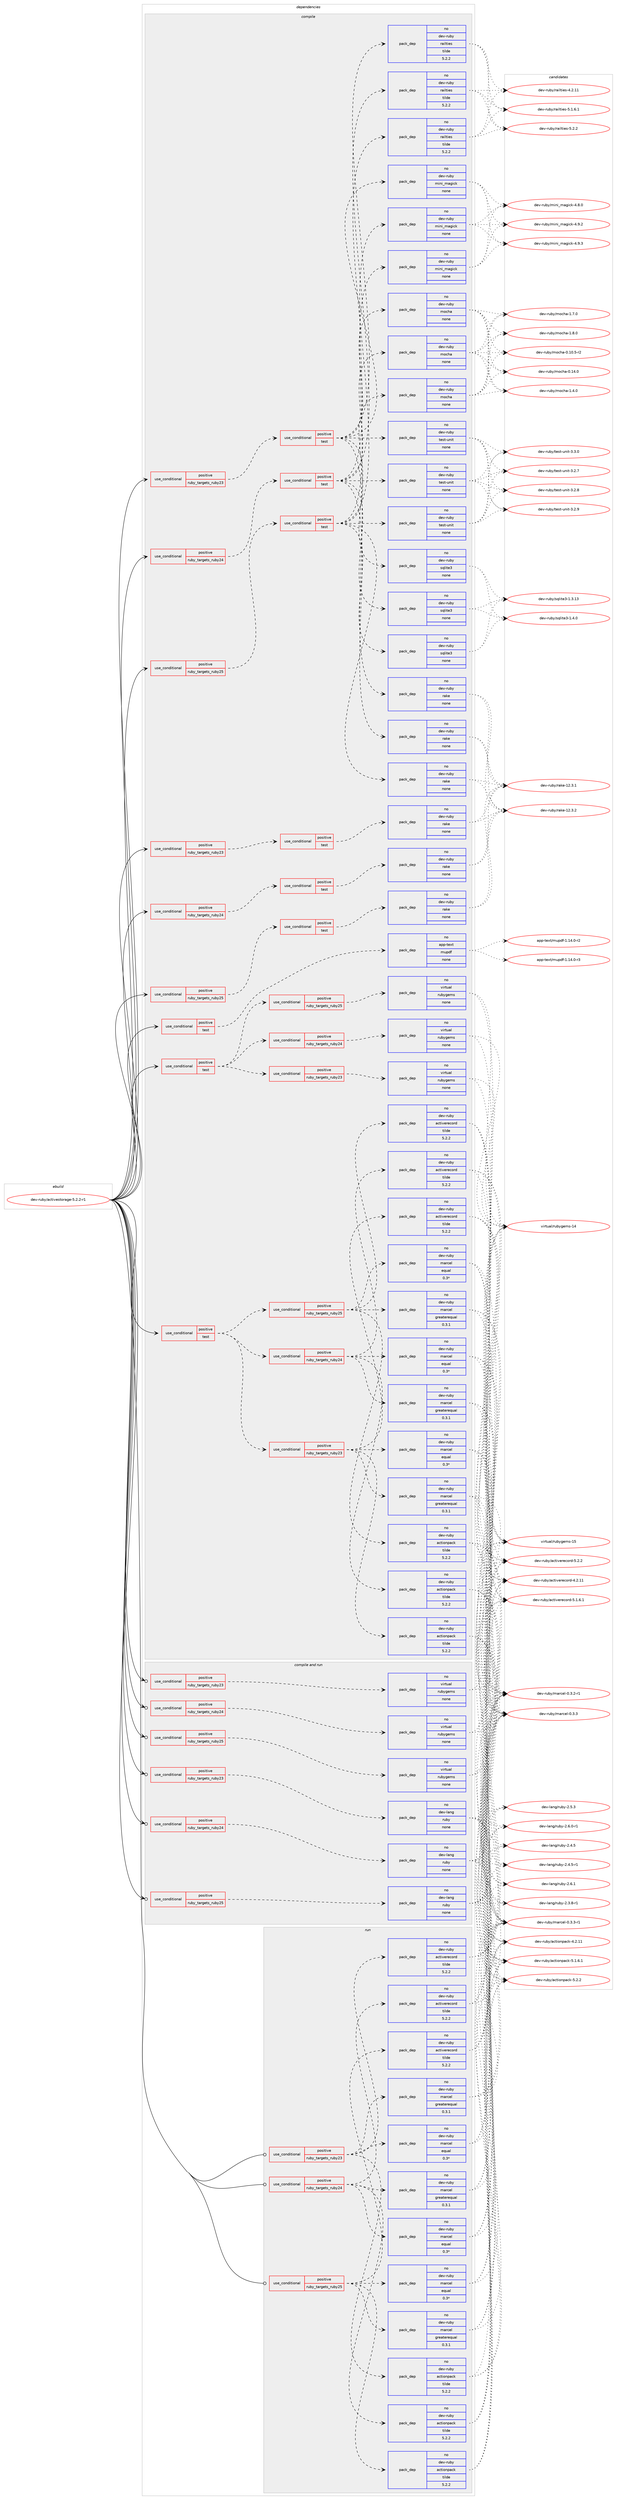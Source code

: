 digraph prolog {

# *************
# Graph options
# *************

newrank=true;
concentrate=true;
compound=true;
graph [rankdir=LR,fontname=Helvetica,fontsize=10,ranksep=1.5];#, ranksep=2.5, nodesep=0.2];
edge  [arrowhead=vee];
node  [fontname=Helvetica,fontsize=10];

# **********
# The ebuild
# **********

subgraph cluster_leftcol {
color=gray;
rank=same;
label=<<i>ebuild</i>>;
id [label="dev-ruby/activestorage-5.2.2-r1", color=red, width=4, href="../dev-ruby/activestorage-5.2.2-r1.svg"];
}

# ****************
# The dependencies
# ****************

subgraph cluster_midcol {
color=gray;
label=<<i>dependencies</i>>;
subgraph cluster_compile {
fillcolor="#eeeeee";
style=filled;
label=<<i>compile</i>>;
subgraph cond392699 {
dependency1479628 [label=<<TABLE BORDER="0" CELLBORDER="1" CELLSPACING="0" CELLPADDING="4"><TR><TD ROWSPAN="3" CELLPADDING="10">use_conditional</TD></TR><TR><TD>positive</TD></TR><TR><TD>ruby_targets_ruby23</TD></TR></TABLE>>, shape=none, color=red];
subgraph cond392700 {
dependency1479629 [label=<<TABLE BORDER="0" CELLBORDER="1" CELLSPACING="0" CELLPADDING="4"><TR><TD ROWSPAN="3" CELLPADDING="10">use_conditional</TD></TR><TR><TD>positive</TD></TR><TR><TD>test</TD></TR></TABLE>>, shape=none, color=red];
subgraph pack1063509 {
dependency1479630 [label=<<TABLE BORDER="0" CELLBORDER="1" CELLSPACING="0" CELLPADDING="4" WIDTH="220"><TR><TD ROWSPAN="6" CELLPADDING="30">pack_dep</TD></TR><TR><TD WIDTH="110">no</TD></TR><TR><TD>dev-ruby</TD></TR><TR><TD>railties</TD></TR><TR><TD>tilde</TD></TR><TR><TD>5.2.2</TD></TR></TABLE>>, shape=none, color=blue];
}
dependency1479629:e -> dependency1479630:w [weight=20,style="dashed",arrowhead="vee"];
subgraph pack1063510 {
dependency1479631 [label=<<TABLE BORDER="0" CELLBORDER="1" CELLSPACING="0" CELLPADDING="4" WIDTH="220"><TR><TD ROWSPAN="6" CELLPADDING="30">pack_dep</TD></TR><TR><TD WIDTH="110">no</TD></TR><TR><TD>dev-ruby</TD></TR><TR><TD>test-unit</TD></TR><TR><TD>none</TD></TR><TR><TD></TD></TR></TABLE>>, shape=none, color=blue];
}
dependency1479629:e -> dependency1479631:w [weight=20,style="dashed",arrowhead="vee"];
subgraph pack1063511 {
dependency1479632 [label=<<TABLE BORDER="0" CELLBORDER="1" CELLSPACING="0" CELLPADDING="4" WIDTH="220"><TR><TD ROWSPAN="6" CELLPADDING="30">pack_dep</TD></TR><TR><TD WIDTH="110">no</TD></TR><TR><TD>dev-ruby</TD></TR><TR><TD>mini_magick</TD></TR><TR><TD>none</TD></TR><TR><TD></TD></TR></TABLE>>, shape=none, color=blue];
}
dependency1479629:e -> dependency1479632:w [weight=20,style="dashed",arrowhead="vee"];
subgraph pack1063512 {
dependency1479633 [label=<<TABLE BORDER="0" CELLBORDER="1" CELLSPACING="0" CELLPADDING="4" WIDTH="220"><TR><TD ROWSPAN="6" CELLPADDING="30">pack_dep</TD></TR><TR><TD WIDTH="110">no</TD></TR><TR><TD>dev-ruby</TD></TR><TR><TD>mocha</TD></TR><TR><TD>none</TD></TR><TR><TD></TD></TR></TABLE>>, shape=none, color=blue];
}
dependency1479629:e -> dependency1479633:w [weight=20,style="dashed",arrowhead="vee"];
subgraph pack1063513 {
dependency1479634 [label=<<TABLE BORDER="0" CELLBORDER="1" CELLSPACING="0" CELLPADDING="4" WIDTH="220"><TR><TD ROWSPAN="6" CELLPADDING="30">pack_dep</TD></TR><TR><TD WIDTH="110">no</TD></TR><TR><TD>dev-ruby</TD></TR><TR><TD>rake</TD></TR><TR><TD>none</TD></TR><TR><TD></TD></TR></TABLE>>, shape=none, color=blue];
}
dependency1479629:e -> dependency1479634:w [weight=20,style="dashed",arrowhead="vee"];
subgraph pack1063514 {
dependency1479635 [label=<<TABLE BORDER="0" CELLBORDER="1" CELLSPACING="0" CELLPADDING="4" WIDTH="220"><TR><TD ROWSPAN="6" CELLPADDING="30">pack_dep</TD></TR><TR><TD WIDTH="110">no</TD></TR><TR><TD>dev-ruby</TD></TR><TR><TD>sqlite3</TD></TR><TR><TD>none</TD></TR><TR><TD></TD></TR></TABLE>>, shape=none, color=blue];
}
dependency1479629:e -> dependency1479635:w [weight=20,style="dashed",arrowhead="vee"];
}
dependency1479628:e -> dependency1479629:w [weight=20,style="dashed",arrowhead="vee"];
}
id:e -> dependency1479628:w [weight=20,style="solid",arrowhead="vee"];
subgraph cond392701 {
dependency1479636 [label=<<TABLE BORDER="0" CELLBORDER="1" CELLSPACING="0" CELLPADDING="4"><TR><TD ROWSPAN="3" CELLPADDING="10">use_conditional</TD></TR><TR><TD>positive</TD></TR><TR><TD>ruby_targets_ruby23</TD></TR></TABLE>>, shape=none, color=red];
subgraph cond392702 {
dependency1479637 [label=<<TABLE BORDER="0" CELLBORDER="1" CELLSPACING="0" CELLPADDING="4"><TR><TD ROWSPAN="3" CELLPADDING="10">use_conditional</TD></TR><TR><TD>positive</TD></TR><TR><TD>test</TD></TR></TABLE>>, shape=none, color=red];
subgraph pack1063515 {
dependency1479638 [label=<<TABLE BORDER="0" CELLBORDER="1" CELLSPACING="0" CELLPADDING="4" WIDTH="220"><TR><TD ROWSPAN="6" CELLPADDING="30">pack_dep</TD></TR><TR><TD WIDTH="110">no</TD></TR><TR><TD>dev-ruby</TD></TR><TR><TD>rake</TD></TR><TR><TD>none</TD></TR><TR><TD></TD></TR></TABLE>>, shape=none, color=blue];
}
dependency1479637:e -> dependency1479638:w [weight=20,style="dashed",arrowhead="vee"];
}
dependency1479636:e -> dependency1479637:w [weight=20,style="dashed",arrowhead="vee"];
}
id:e -> dependency1479636:w [weight=20,style="solid",arrowhead="vee"];
subgraph cond392703 {
dependency1479639 [label=<<TABLE BORDER="0" CELLBORDER="1" CELLSPACING="0" CELLPADDING="4"><TR><TD ROWSPAN="3" CELLPADDING="10">use_conditional</TD></TR><TR><TD>positive</TD></TR><TR><TD>ruby_targets_ruby24</TD></TR></TABLE>>, shape=none, color=red];
subgraph cond392704 {
dependency1479640 [label=<<TABLE BORDER="0" CELLBORDER="1" CELLSPACING="0" CELLPADDING="4"><TR><TD ROWSPAN="3" CELLPADDING="10">use_conditional</TD></TR><TR><TD>positive</TD></TR><TR><TD>test</TD></TR></TABLE>>, shape=none, color=red];
subgraph pack1063516 {
dependency1479641 [label=<<TABLE BORDER="0" CELLBORDER="1" CELLSPACING="0" CELLPADDING="4" WIDTH="220"><TR><TD ROWSPAN="6" CELLPADDING="30">pack_dep</TD></TR><TR><TD WIDTH="110">no</TD></TR><TR><TD>dev-ruby</TD></TR><TR><TD>railties</TD></TR><TR><TD>tilde</TD></TR><TR><TD>5.2.2</TD></TR></TABLE>>, shape=none, color=blue];
}
dependency1479640:e -> dependency1479641:w [weight=20,style="dashed",arrowhead="vee"];
subgraph pack1063517 {
dependency1479642 [label=<<TABLE BORDER="0" CELLBORDER="1" CELLSPACING="0" CELLPADDING="4" WIDTH="220"><TR><TD ROWSPAN="6" CELLPADDING="30">pack_dep</TD></TR><TR><TD WIDTH="110">no</TD></TR><TR><TD>dev-ruby</TD></TR><TR><TD>test-unit</TD></TR><TR><TD>none</TD></TR><TR><TD></TD></TR></TABLE>>, shape=none, color=blue];
}
dependency1479640:e -> dependency1479642:w [weight=20,style="dashed",arrowhead="vee"];
subgraph pack1063518 {
dependency1479643 [label=<<TABLE BORDER="0" CELLBORDER="1" CELLSPACING="0" CELLPADDING="4" WIDTH="220"><TR><TD ROWSPAN="6" CELLPADDING="30">pack_dep</TD></TR><TR><TD WIDTH="110">no</TD></TR><TR><TD>dev-ruby</TD></TR><TR><TD>mini_magick</TD></TR><TR><TD>none</TD></TR><TR><TD></TD></TR></TABLE>>, shape=none, color=blue];
}
dependency1479640:e -> dependency1479643:w [weight=20,style="dashed",arrowhead="vee"];
subgraph pack1063519 {
dependency1479644 [label=<<TABLE BORDER="0" CELLBORDER="1" CELLSPACING="0" CELLPADDING="4" WIDTH="220"><TR><TD ROWSPAN="6" CELLPADDING="30">pack_dep</TD></TR><TR><TD WIDTH="110">no</TD></TR><TR><TD>dev-ruby</TD></TR><TR><TD>mocha</TD></TR><TR><TD>none</TD></TR><TR><TD></TD></TR></TABLE>>, shape=none, color=blue];
}
dependency1479640:e -> dependency1479644:w [weight=20,style="dashed",arrowhead="vee"];
subgraph pack1063520 {
dependency1479645 [label=<<TABLE BORDER="0" CELLBORDER="1" CELLSPACING="0" CELLPADDING="4" WIDTH="220"><TR><TD ROWSPAN="6" CELLPADDING="30">pack_dep</TD></TR><TR><TD WIDTH="110">no</TD></TR><TR><TD>dev-ruby</TD></TR><TR><TD>rake</TD></TR><TR><TD>none</TD></TR><TR><TD></TD></TR></TABLE>>, shape=none, color=blue];
}
dependency1479640:e -> dependency1479645:w [weight=20,style="dashed",arrowhead="vee"];
subgraph pack1063521 {
dependency1479646 [label=<<TABLE BORDER="0" CELLBORDER="1" CELLSPACING="0" CELLPADDING="4" WIDTH="220"><TR><TD ROWSPAN="6" CELLPADDING="30">pack_dep</TD></TR><TR><TD WIDTH="110">no</TD></TR><TR><TD>dev-ruby</TD></TR><TR><TD>sqlite3</TD></TR><TR><TD>none</TD></TR><TR><TD></TD></TR></TABLE>>, shape=none, color=blue];
}
dependency1479640:e -> dependency1479646:w [weight=20,style="dashed",arrowhead="vee"];
}
dependency1479639:e -> dependency1479640:w [weight=20,style="dashed",arrowhead="vee"];
}
id:e -> dependency1479639:w [weight=20,style="solid",arrowhead="vee"];
subgraph cond392705 {
dependency1479647 [label=<<TABLE BORDER="0" CELLBORDER="1" CELLSPACING="0" CELLPADDING="4"><TR><TD ROWSPAN="3" CELLPADDING="10">use_conditional</TD></TR><TR><TD>positive</TD></TR><TR><TD>ruby_targets_ruby24</TD></TR></TABLE>>, shape=none, color=red];
subgraph cond392706 {
dependency1479648 [label=<<TABLE BORDER="0" CELLBORDER="1" CELLSPACING="0" CELLPADDING="4"><TR><TD ROWSPAN="3" CELLPADDING="10">use_conditional</TD></TR><TR><TD>positive</TD></TR><TR><TD>test</TD></TR></TABLE>>, shape=none, color=red];
subgraph pack1063522 {
dependency1479649 [label=<<TABLE BORDER="0" CELLBORDER="1" CELLSPACING="0" CELLPADDING="4" WIDTH="220"><TR><TD ROWSPAN="6" CELLPADDING="30">pack_dep</TD></TR><TR><TD WIDTH="110">no</TD></TR><TR><TD>dev-ruby</TD></TR><TR><TD>rake</TD></TR><TR><TD>none</TD></TR><TR><TD></TD></TR></TABLE>>, shape=none, color=blue];
}
dependency1479648:e -> dependency1479649:w [weight=20,style="dashed",arrowhead="vee"];
}
dependency1479647:e -> dependency1479648:w [weight=20,style="dashed",arrowhead="vee"];
}
id:e -> dependency1479647:w [weight=20,style="solid",arrowhead="vee"];
subgraph cond392707 {
dependency1479650 [label=<<TABLE BORDER="0" CELLBORDER="1" CELLSPACING="0" CELLPADDING="4"><TR><TD ROWSPAN="3" CELLPADDING="10">use_conditional</TD></TR><TR><TD>positive</TD></TR><TR><TD>ruby_targets_ruby25</TD></TR></TABLE>>, shape=none, color=red];
subgraph cond392708 {
dependency1479651 [label=<<TABLE BORDER="0" CELLBORDER="1" CELLSPACING="0" CELLPADDING="4"><TR><TD ROWSPAN="3" CELLPADDING="10">use_conditional</TD></TR><TR><TD>positive</TD></TR><TR><TD>test</TD></TR></TABLE>>, shape=none, color=red];
subgraph pack1063523 {
dependency1479652 [label=<<TABLE BORDER="0" CELLBORDER="1" CELLSPACING="0" CELLPADDING="4" WIDTH="220"><TR><TD ROWSPAN="6" CELLPADDING="30">pack_dep</TD></TR><TR><TD WIDTH="110">no</TD></TR><TR><TD>dev-ruby</TD></TR><TR><TD>railties</TD></TR><TR><TD>tilde</TD></TR><TR><TD>5.2.2</TD></TR></TABLE>>, shape=none, color=blue];
}
dependency1479651:e -> dependency1479652:w [weight=20,style="dashed",arrowhead="vee"];
subgraph pack1063524 {
dependency1479653 [label=<<TABLE BORDER="0" CELLBORDER="1" CELLSPACING="0" CELLPADDING="4" WIDTH="220"><TR><TD ROWSPAN="6" CELLPADDING="30">pack_dep</TD></TR><TR><TD WIDTH="110">no</TD></TR><TR><TD>dev-ruby</TD></TR><TR><TD>test-unit</TD></TR><TR><TD>none</TD></TR><TR><TD></TD></TR></TABLE>>, shape=none, color=blue];
}
dependency1479651:e -> dependency1479653:w [weight=20,style="dashed",arrowhead="vee"];
subgraph pack1063525 {
dependency1479654 [label=<<TABLE BORDER="0" CELLBORDER="1" CELLSPACING="0" CELLPADDING="4" WIDTH="220"><TR><TD ROWSPAN="6" CELLPADDING="30">pack_dep</TD></TR><TR><TD WIDTH="110">no</TD></TR><TR><TD>dev-ruby</TD></TR><TR><TD>mini_magick</TD></TR><TR><TD>none</TD></TR><TR><TD></TD></TR></TABLE>>, shape=none, color=blue];
}
dependency1479651:e -> dependency1479654:w [weight=20,style="dashed",arrowhead="vee"];
subgraph pack1063526 {
dependency1479655 [label=<<TABLE BORDER="0" CELLBORDER="1" CELLSPACING="0" CELLPADDING="4" WIDTH="220"><TR><TD ROWSPAN="6" CELLPADDING="30">pack_dep</TD></TR><TR><TD WIDTH="110">no</TD></TR><TR><TD>dev-ruby</TD></TR><TR><TD>mocha</TD></TR><TR><TD>none</TD></TR><TR><TD></TD></TR></TABLE>>, shape=none, color=blue];
}
dependency1479651:e -> dependency1479655:w [weight=20,style="dashed",arrowhead="vee"];
subgraph pack1063527 {
dependency1479656 [label=<<TABLE BORDER="0" CELLBORDER="1" CELLSPACING="0" CELLPADDING="4" WIDTH="220"><TR><TD ROWSPAN="6" CELLPADDING="30">pack_dep</TD></TR><TR><TD WIDTH="110">no</TD></TR><TR><TD>dev-ruby</TD></TR><TR><TD>rake</TD></TR><TR><TD>none</TD></TR><TR><TD></TD></TR></TABLE>>, shape=none, color=blue];
}
dependency1479651:e -> dependency1479656:w [weight=20,style="dashed",arrowhead="vee"];
subgraph pack1063528 {
dependency1479657 [label=<<TABLE BORDER="0" CELLBORDER="1" CELLSPACING="0" CELLPADDING="4" WIDTH="220"><TR><TD ROWSPAN="6" CELLPADDING="30">pack_dep</TD></TR><TR><TD WIDTH="110">no</TD></TR><TR><TD>dev-ruby</TD></TR><TR><TD>sqlite3</TD></TR><TR><TD>none</TD></TR><TR><TD></TD></TR></TABLE>>, shape=none, color=blue];
}
dependency1479651:e -> dependency1479657:w [weight=20,style="dashed",arrowhead="vee"];
}
dependency1479650:e -> dependency1479651:w [weight=20,style="dashed",arrowhead="vee"];
}
id:e -> dependency1479650:w [weight=20,style="solid",arrowhead="vee"];
subgraph cond392709 {
dependency1479658 [label=<<TABLE BORDER="0" CELLBORDER="1" CELLSPACING="0" CELLPADDING="4"><TR><TD ROWSPAN="3" CELLPADDING="10">use_conditional</TD></TR><TR><TD>positive</TD></TR><TR><TD>ruby_targets_ruby25</TD></TR></TABLE>>, shape=none, color=red];
subgraph cond392710 {
dependency1479659 [label=<<TABLE BORDER="0" CELLBORDER="1" CELLSPACING="0" CELLPADDING="4"><TR><TD ROWSPAN="3" CELLPADDING="10">use_conditional</TD></TR><TR><TD>positive</TD></TR><TR><TD>test</TD></TR></TABLE>>, shape=none, color=red];
subgraph pack1063529 {
dependency1479660 [label=<<TABLE BORDER="0" CELLBORDER="1" CELLSPACING="0" CELLPADDING="4" WIDTH="220"><TR><TD ROWSPAN="6" CELLPADDING="30">pack_dep</TD></TR><TR><TD WIDTH="110">no</TD></TR><TR><TD>dev-ruby</TD></TR><TR><TD>rake</TD></TR><TR><TD>none</TD></TR><TR><TD></TD></TR></TABLE>>, shape=none, color=blue];
}
dependency1479659:e -> dependency1479660:w [weight=20,style="dashed",arrowhead="vee"];
}
dependency1479658:e -> dependency1479659:w [weight=20,style="dashed",arrowhead="vee"];
}
id:e -> dependency1479658:w [weight=20,style="solid",arrowhead="vee"];
subgraph cond392711 {
dependency1479661 [label=<<TABLE BORDER="0" CELLBORDER="1" CELLSPACING="0" CELLPADDING="4"><TR><TD ROWSPAN="3" CELLPADDING="10">use_conditional</TD></TR><TR><TD>positive</TD></TR><TR><TD>test</TD></TR></TABLE>>, shape=none, color=red];
subgraph cond392712 {
dependency1479662 [label=<<TABLE BORDER="0" CELLBORDER="1" CELLSPACING="0" CELLPADDING="4"><TR><TD ROWSPAN="3" CELLPADDING="10">use_conditional</TD></TR><TR><TD>positive</TD></TR><TR><TD>ruby_targets_ruby23</TD></TR></TABLE>>, shape=none, color=red];
subgraph pack1063530 {
dependency1479663 [label=<<TABLE BORDER="0" CELLBORDER="1" CELLSPACING="0" CELLPADDING="4" WIDTH="220"><TR><TD ROWSPAN="6" CELLPADDING="30">pack_dep</TD></TR><TR><TD WIDTH="110">no</TD></TR><TR><TD>dev-ruby</TD></TR><TR><TD>actionpack</TD></TR><TR><TD>tilde</TD></TR><TR><TD>5.2.2</TD></TR></TABLE>>, shape=none, color=blue];
}
dependency1479662:e -> dependency1479663:w [weight=20,style="dashed",arrowhead="vee"];
subgraph pack1063531 {
dependency1479664 [label=<<TABLE BORDER="0" CELLBORDER="1" CELLSPACING="0" CELLPADDING="4" WIDTH="220"><TR><TD ROWSPAN="6" CELLPADDING="30">pack_dep</TD></TR><TR><TD WIDTH="110">no</TD></TR><TR><TD>dev-ruby</TD></TR><TR><TD>activerecord</TD></TR><TR><TD>tilde</TD></TR><TR><TD>5.2.2</TD></TR></TABLE>>, shape=none, color=blue];
}
dependency1479662:e -> dependency1479664:w [weight=20,style="dashed",arrowhead="vee"];
subgraph pack1063532 {
dependency1479665 [label=<<TABLE BORDER="0" CELLBORDER="1" CELLSPACING="0" CELLPADDING="4" WIDTH="220"><TR><TD ROWSPAN="6" CELLPADDING="30">pack_dep</TD></TR><TR><TD WIDTH="110">no</TD></TR><TR><TD>dev-ruby</TD></TR><TR><TD>marcel</TD></TR><TR><TD>greaterequal</TD></TR><TR><TD>0.3.1</TD></TR></TABLE>>, shape=none, color=blue];
}
dependency1479662:e -> dependency1479665:w [weight=20,style="dashed",arrowhead="vee"];
subgraph pack1063533 {
dependency1479666 [label=<<TABLE BORDER="0" CELLBORDER="1" CELLSPACING="0" CELLPADDING="4" WIDTH="220"><TR><TD ROWSPAN="6" CELLPADDING="30">pack_dep</TD></TR><TR><TD WIDTH="110">no</TD></TR><TR><TD>dev-ruby</TD></TR><TR><TD>marcel</TD></TR><TR><TD>equal</TD></TR><TR><TD>0.3*</TD></TR></TABLE>>, shape=none, color=blue];
}
dependency1479662:e -> dependency1479666:w [weight=20,style="dashed",arrowhead="vee"];
}
dependency1479661:e -> dependency1479662:w [weight=20,style="dashed",arrowhead="vee"];
subgraph cond392713 {
dependency1479667 [label=<<TABLE BORDER="0" CELLBORDER="1" CELLSPACING="0" CELLPADDING="4"><TR><TD ROWSPAN="3" CELLPADDING="10">use_conditional</TD></TR><TR><TD>positive</TD></TR><TR><TD>ruby_targets_ruby24</TD></TR></TABLE>>, shape=none, color=red];
subgraph pack1063534 {
dependency1479668 [label=<<TABLE BORDER="0" CELLBORDER="1" CELLSPACING="0" CELLPADDING="4" WIDTH="220"><TR><TD ROWSPAN="6" CELLPADDING="30">pack_dep</TD></TR><TR><TD WIDTH="110">no</TD></TR><TR><TD>dev-ruby</TD></TR><TR><TD>actionpack</TD></TR><TR><TD>tilde</TD></TR><TR><TD>5.2.2</TD></TR></TABLE>>, shape=none, color=blue];
}
dependency1479667:e -> dependency1479668:w [weight=20,style="dashed",arrowhead="vee"];
subgraph pack1063535 {
dependency1479669 [label=<<TABLE BORDER="0" CELLBORDER="1" CELLSPACING="0" CELLPADDING="4" WIDTH="220"><TR><TD ROWSPAN="6" CELLPADDING="30">pack_dep</TD></TR><TR><TD WIDTH="110">no</TD></TR><TR><TD>dev-ruby</TD></TR><TR><TD>activerecord</TD></TR><TR><TD>tilde</TD></TR><TR><TD>5.2.2</TD></TR></TABLE>>, shape=none, color=blue];
}
dependency1479667:e -> dependency1479669:w [weight=20,style="dashed",arrowhead="vee"];
subgraph pack1063536 {
dependency1479670 [label=<<TABLE BORDER="0" CELLBORDER="1" CELLSPACING="0" CELLPADDING="4" WIDTH="220"><TR><TD ROWSPAN="6" CELLPADDING="30">pack_dep</TD></TR><TR><TD WIDTH="110">no</TD></TR><TR><TD>dev-ruby</TD></TR><TR><TD>marcel</TD></TR><TR><TD>greaterequal</TD></TR><TR><TD>0.3.1</TD></TR></TABLE>>, shape=none, color=blue];
}
dependency1479667:e -> dependency1479670:w [weight=20,style="dashed",arrowhead="vee"];
subgraph pack1063537 {
dependency1479671 [label=<<TABLE BORDER="0" CELLBORDER="1" CELLSPACING="0" CELLPADDING="4" WIDTH="220"><TR><TD ROWSPAN="6" CELLPADDING="30">pack_dep</TD></TR><TR><TD WIDTH="110">no</TD></TR><TR><TD>dev-ruby</TD></TR><TR><TD>marcel</TD></TR><TR><TD>equal</TD></TR><TR><TD>0.3*</TD></TR></TABLE>>, shape=none, color=blue];
}
dependency1479667:e -> dependency1479671:w [weight=20,style="dashed",arrowhead="vee"];
}
dependency1479661:e -> dependency1479667:w [weight=20,style="dashed",arrowhead="vee"];
subgraph cond392714 {
dependency1479672 [label=<<TABLE BORDER="0" CELLBORDER="1" CELLSPACING="0" CELLPADDING="4"><TR><TD ROWSPAN="3" CELLPADDING="10">use_conditional</TD></TR><TR><TD>positive</TD></TR><TR><TD>ruby_targets_ruby25</TD></TR></TABLE>>, shape=none, color=red];
subgraph pack1063538 {
dependency1479673 [label=<<TABLE BORDER="0" CELLBORDER="1" CELLSPACING="0" CELLPADDING="4" WIDTH="220"><TR><TD ROWSPAN="6" CELLPADDING="30">pack_dep</TD></TR><TR><TD WIDTH="110">no</TD></TR><TR><TD>dev-ruby</TD></TR><TR><TD>actionpack</TD></TR><TR><TD>tilde</TD></TR><TR><TD>5.2.2</TD></TR></TABLE>>, shape=none, color=blue];
}
dependency1479672:e -> dependency1479673:w [weight=20,style="dashed",arrowhead="vee"];
subgraph pack1063539 {
dependency1479674 [label=<<TABLE BORDER="0" CELLBORDER="1" CELLSPACING="0" CELLPADDING="4" WIDTH="220"><TR><TD ROWSPAN="6" CELLPADDING="30">pack_dep</TD></TR><TR><TD WIDTH="110">no</TD></TR><TR><TD>dev-ruby</TD></TR><TR><TD>activerecord</TD></TR><TR><TD>tilde</TD></TR><TR><TD>5.2.2</TD></TR></TABLE>>, shape=none, color=blue];
}
dependency1479672:e -> dependency1479674:w [weight=20,style="dashed",arrowhead="vee"];
subgraph pack1063540 {
dependency1479675 [label=<<TABLE BORDER="0" CELLBORDER="1" CELLSPACING="0" CELLPADDING="4" WIDTH="220"><TR><TD ROWSPAN="6" CELLPADDING="30">pack_dep</TD></TR><TR><TD WIDTH="110">no</TD></TR><TR><TD>dev-ruby</TD></TR><TR><TD>marcel</TD></TR><TR><TD>greaterequal</TD></TR><TR><TD>0.3.1</TD></TR></TABLE>>, shape=none, color=blue];
}
dependency1479672:e -> dependency1479675:w [weight=20,style="dashed",arrowhead="vee"];
subgraph pack1063541 {
dependency1479676 [label=<<TABLE BORDER="0" CELLBORDER="1" CELLSPACING="0" CELLPADDING="4" WIDTH="220"><TR><TD ROWSPAN="6" CELLPADDING="30">pack_dep</TD></TR><TR><TD WIDTH="110">no</TD></TR><TR><TD>dev-ruby</TD></TR><TR><TD>marcel</TD></TR><TR><TD>equal</TD></TR><TR><TD>0.3*</TD></TR></TABLE>>, shape=none, color=blue];
}
dependency1479672:e -> dependency1479676:w [weight=20,style="dashed",arrowhead="vee"];
}
dependency1479661:e -> dependency1479672:w [weight=20,style="dashed",arrowhead="vee"];
}
id:e -> dependency1479661:w [weight=20,style="solid",arrowhead="vee"];
subgraph cond392715 {
dependency1479677 [label=<<TABLE BORDER="0" CELLBORDER="1" CELLSPACING="0" CELLPADDING="4"><TR><TD ROWSPAN="3" CELLPADDING="10">use_conditional</TD></TR><TR><TD>positive</TD></TR><TR><TD>test</TD></TR></TABLE>>, shape=none, color=red];
subgraph cond392716 {
dependency1479678 [label=<<TABLE BORDER="0" CELLBORDER="1" CELLSPACING="0" CELLPADDING="4"><TR><TD ROWSPAN="3" CELLPADDING="10">use_conditional</TD></TR><TR><TD>positive</TD></TR><TR><TD>ruby_targets_ruby23</TD></TR></TABLE>>, shape=none, color=red];
subgraph pack1063542 {
dependency1479679 [label=<<TABLE BORDER="0" CELLBORDER="1" CELLSPACING="0" CELLPADDING="4" WIDTH="220"><TR><TD ROWSPAN="6" CELLPADDING="30">pack_dep</TD></TR><TR><TD WIDTH="110">no</TD></TR><TR><TD>virtual</TD></TR><TR><TD>rubygems</TD></TR><TR><TD>none</TD></TR><TR><TD></TD></TR></TABLE>>, shape=none, color=blue];
}
dependency1479678:e -> dependency1479679:w [weight=20,style="dashed",arrowhead="vee"];
}
dependency1479677:e -> dependency1479678:w [weight=20,style="dashed",arrowhead="vee"];
subgraph cond392717 {
dependency1479680 [label=<<TABLE BORDER="0" CELLBORDER="1" CELLSPACING="0" CELLPADDING="4"><TR><TD ROWSPAN="3" CELLPADDING="10">use_conditional</TD></TR><TR><TD>positive</TD></TR><TR><TD>ruby_targets_ruby24</TD></TR></TABLE>>, shape=none, color=red];
subgraph pack1063543 {
dependency1479681 [label=<<TABLE BORDER="0" CELLBORDER="1" CELLSPACING="0" CELLPADDING="4" WIDTH="220"><TR><TD ROWSPAN="6" CELLPADDING="30">pack_dep</TD></TR><TR><TD WIDTH="110">no</TD></TR><TR><TD>virtual</TD></TR><TR><TD>rubygems</TD></TR><TR><TD>none</TD></TR><TR><TD></TD></TR></TABLE>>, shape=none, color=blue];
}
dependency1479680:e -> dependency1479681:w [weight=20,style="dashed",arrowhead="vee"];
}
dependency1479677:e -> dependency1479680:w [weight=20,style="dashed",arrowhead="vee"];
subgraph cond392718 {
dependency1479682 [label=<<TABLE BORDER="0" CELLBORDER="1" CELLSPACING="0" CELLPADDING="4"><TR><TD ROWSPAN="3" CELLPADDING="10">use_conditional</TD></TR><TR><TD>positive</TD></TR><TR><TD>ruby_targets_ruby25</TD></TR></TABLE>>, shape=none, color=red];
subgraph pack1063544 {
dependency1479683 [label=<<TABLE BORDER="0" CELLBORDER="1" CELLSPACING="0" CELLPADDING="4" WIDTH="220"><TR><TD ROWSPAN="6" CELLPADDING="30">pack_dep</TD></TR><TR><TD WIDTH="110">no</TD></TR><TR><TD>virtual</TD></TR><TR><TD>rubygems</TD></TR><TR><TD>none</TD></TR><TR><TD></TD></TR></TABLE>>, shape=none, color=blue];
}
dependency1479682:e -> dependency1479683:w [weight=20,style="dashed",arrowhead="vee"];
}
dependency1479677:e -> dependency1479682:w [weight=20,style="dashed",arrowhead="vee"];
}
id:e -> dependency1479677:w [weight=20,style="solid",arrowhead="vee"];
subgraph cond392719 {
dependency1479684 [label=<<TABLE BORDER="0" CELLBORDER="1" CELLSPACING="0" CELLPADDING="4"><TR><TD ROWSPAN="3" CELLPADDING="10">use_conditional</TD></TR><TR><TD>positive</TD></TR><TR><TD>test</TD></TR></TABLE>>, shape=none, color=red];
subgraph pack1063545 {
dependency1479685 [label=<<TABLE BORDER="0" CELLBORDER="1" CELLSPACING="0" CELLPADDING="4" WIDTH="220"><TR><TD ROWSPAN="6" CELLPADDING="30">pack_dep</TD></TR><TR><TD WIDTH="110">no</TD></TR><TR><TD>app-text</TD></TR><TR><TD>mupdf</TD></TR><TR><TD>none</TD></TR><TR><TD></TD></TR></TABLE>>, shape=none, color=blue];
}
dependency1479684:e -> dependency1479685:w [weight=20,style="dashed",arrowhead="vee"];
}
id:e -> dependency1479684:w [weight=20,style="solid",arrowhead="vee"];
}
subgraph cluster_compileandrun {
fillcolor="#eeeeee";
style=filled;
label=<<i>compile and run</i>>;
subgraph cond392720 {
dependency1479686 [label=<<TABLE BORDER="0" CELLBORDER="1" CELLSPACING="0" CELLPADDING="4"><TR><TD ROWSPAN="3" CELLPADDING="10">use_conditional</TD></TR><TR><TD>positive</TD></TR><TR><TD>ruby_targets_ruby23</TD></TR></TABLE>>, shape=none, color=red];
subgraph pack1063546 {
dependency1479687 [label=<<TABLE BORDER="0" CELLBORDER="1" CELLSPACING="0" CELLPADDING="4" WIDTH="220"><TR><TD ROWSPAN="6" CELLPADDING="30">pack_dep</TD></TR><TR><TD WIDTH="110">no</TD></TR><TR><TD>dev-lang</TD></TR><TR><TD>ruby</TD></TR><TR><TD>none</TD></TR><TR><TD></TD></TR></TABLE>>, shape=none, color=blue];
}
dependency1479686:e -> dependency1479687:w [weight=20,style="dashed",arrowhead="vee"];
}
id:e -> dependency1479686:w [weight=20,style="solid",arrowhead="odotvee"];
subgraph cond392721 {
dependency1479688 [label=<<TABLE BORDER="0" CELLBORDER="1" CELLSPACING="0" CELLPADDING="4"><TR><TD ROWSPAN="3" CELLPADDING="10">use_conditional</TD></TR><TR><TD>positive</TD></TR><TR><TD>ruby_targets_ruby23</TD></TR></TABLE>>, shape=none, color=red];
subgraph pack1063547 {
dependency1479689 [label=<<TABLE BORDER="0" CELLBORDER="1" CELLSPACING="0" CELLPADDING="4" WIDTH="220"><TR><TD ROWSPAN="6" CELLPADDING="30">pack_dep</TD></TR><TR><TD WIDTH="110">no</TD></TR><TR><TD>virtual</TD></TR><TR><TD>rubygems</TD></TR><TR><TD>none</TD></TR><TR><TD></TD></TR></TABLE>>, shape=none, color=blue];
}
dependency1479688:e -> dependency1479689:w [weight=20,style="dashed",arrowhead="vee"];
}
id:e -> dependency1479688:w [weight=20,style="solid",arrowhead="odotvee"];
subgraph cond392722 {
dependency1479690 [label=<<TABLE BORDER="0" CELLBORDER="1" CELLSPACING="0" CELLPADDING="4"><TR><TD ROWSPAN="3" CELLPADDING="10">use_conditional</TD></TR><TR><TD>positive</TD></TR><TR><TD>ruby_targets_ruby24</TD></TR></TABLE>>, shape=none, color=red];
subgraph pack1063548 {
dependency1479691 [label=<<TABLE BORDER="0" CELLBORDER="1" CELLSPACING="0" CELLPADDING="4" WIDTH="220"><TR><TD ROWSPAN="6" CELLPADDING="30">pack_dep</TD></TR><TR><TD WIDTH="110">no</TD></TR><TR><TD>dev-lang</TD></TR><TR><TD>ruby</TD></TR><TR><TD>none</TD></TR><TR><TD></TD></TR></TABLE>>, shape=none, color=blue];
}
dependency1479690:e -> dependency1479691:w [weight=20,style="dashed",arrowhead="vee"];
}
id:e -> dependency1479690:w [weight=20,style="solid",arrowhead="odotvee"];
subgraph cond392723 {
dependency1479692 [label=<<TABLE BORDER="0" CELLBORDER="1" CELLSPACING="0" CELLPADDING="4"><TR><TD ROWSPAN="3" CELLPADDING="10">use_conditional</TD></TR><TR><TD>positive</TD></TR><TR><TD>ruby_targets_ruby24</TD></TR></TABLE>>, shape=none, color=red];
subgraph pack1063549 {
dependency1479693 [label=<<TABLE BORDER="0" CELLBORDER="1" CELLSPACING="0" CELLPADDING="4" WIDTH="220"><TR><TD ROWSPAN="6" CELLPADDING="30">pack_dep</TD></TR><TR><TD WIDTH="110">no</TD></TR><TR><TD>virtual</TD></TR><TR><TD>rubygems</TD></TR><TR><TD>none</TD></TR><TR><TD></TD></TR></TABLE>>, shape=none, color=blue];
}
dependency1479692:e -> dependency1479693:w [weight=20,style="dashed",arrowhead="vee"];
}
id:e -> dependency1479692:w [weight=20,style="solid",arrowhead="odotvee"];
subgraph cond392724 {
dependency1479694 [label=<<TABLE BORDER="0" CELLBORDER="1" CELLSPACING="0" CELLPADDING="4"><TR><TD ROWSPAN="3" CELLPADDING="10">use_conditional</TD></TR><TR><TD>positive</TD></TR><TR><TD>ruby_targets_ruby25</TD></TR></TABLE>>, shape=none, color=red];
subgraph pack1063550 {
dependency1479695 [label=<<TABLE BORDER="0" CELLBORDER="1" CELLSPACING="0" CELLPADDING="4" WIDTH="220"><TR><TD ROWSPAN="6" CELLPADDING="30">pack_dep</TD></TR><TR><TD WIDTH="110">no</TD></TR><TR><TD>dev-lang</TD></TR><TR><TD>ruby</TD></TR><TR><TD>none</TD></TR><TR><TD></TD></TR></TABLE>>, shape=none, color=blue];
}
dependency1479694:e -> dependency1479695:w [weight=20,style="dashed",arrowhead="vee"];
}
id:e -> dependency1479694:w [weight=20,style="solid",arrowhead="odotvee"];
subgraph cond392725 {
dependency1479696 [label=<<TABLE BORDER="0" CELLBORDER="1" CELLSPACING="0" CELLPADDING="4"><TR><TD ROWSPAN="3" CELLPADDING="10">use_conditional</TD></TR><TR><TD>positive</TD></TR><TR><TD>ruby_targets_ruby25</TD></TR></TABLE>>, shape=none, color=red];
subgraph pack1063551 {
dependency1479697 [label=<<TABLE BORDER="0" CELLBORDER="1" CELLSPACING="0" CELLPADDING="4" WIDTH="220"><TR><TD ROWSPAN="6" CELLPADDING="30">pack_dep</TD></TR><TR><TD WIDTH="110">no</TD></TR><TR><TD>virtual</TD></TR><TR><TD>rubygems</TD></TR><TR><TD>none</TD></TR><TR><TD></TD></TR></TABLE>>, shape=none, color=blue];
}
dependency1479696:e -> dependency1479697:w [weight=20,style="dashed",arrowhead="vee"];
}
id:e -> dependency1479696:w [weight=20,style="solid",arrowhead="odotvee"];
}
subgraph cluster_run {
fillcolor="#eeeeee";
style=filled;
label=<<i>run</i>>;
subgraph cond392726 {
dependency1479698 [label=<<TABLE BORDER="0" CELLBORDER="1" CELLSPACING="0" CELLPADDING="4"><TR><TD ROWSPAN="3" CELLPADDING="10">use_conditional</TD></TR><TR><TD>positive</TD></TR><TR><TD>ruby_targets_ruby23</TD></TR></TABLE>>, shape=none, color=red];
subgraph pack1063552 {
dependency1479699 [label=<<TABLE BORDER="0" CELLBORDER="1" CELLSPACING="0" CELLPADDING="4" WIDTH="220"><TR><TD ROWSPAN="6" CELLPADDING="30">pack_dep</TD></TR><TR><TD WIDTH="110">no</TD></TR><TR><TD>dev-ruby</TD></TR><TR><TD>actionpack</TD></TR><TR><TD>tilde</TD></TR><TR><TD>5.2.2</TD></TR></TABLE>>, shape=none, color=blue];
}
dependency1479698:e -> dependency1479699:w [weight=20,style="dashed",arrowhead="vee"];
subgraph pack1063553 {
dependency1479700 [label=<<TABLE BORDER="0" CELLBORDER="1" CELLSPACING="0" CELLPADDING="4" WIDTH="220"><TR><TD ROWSPAN="6" CELLPADDING="30">pack_dep</TD></TR><TR><TD WIDTH="110">no</TD></TR><TR><TD>dev-ruby</TD></TR><TR><TD>activerecord</TD></TR><TR><TD>tilde</TD></TR><TR><TD>5.2.2</TD></TR></TABLE>>, shape=none, color=blue];
}
dependency1479698:e -> dependency1479700:w [weight=20,style="dashed",arrowhead="vee"];
subgraph pack1063554 {
dependency1479701 [label=<<TABLE BORDER="0" CELLBORDER="1" CELLSPACING="0" CELLPADDING="4" WIDTH="220"><TR><TD ROWSPAN="6" CELLPADDING="30">pack_dep</TD></TR><TR><TD WIDTH="110">no</TD></TR><TR><TD>dev-ruby</TD></TR><TR><TD>marcel</TD></TR><TR><TD>greaterequal</TD></TR><TR><TD>0.3.1</TD></TR></TABLE>>, shape=none, color=blue];
}
dependency1479698:e -> dependency1479701:w [weight=20,style="dashed",arrowhead="vee"];
subgraph pack1063555 {
dependency1479702 [label=<<TABLE BORDER="0" CELLBORDER="1" CELLSPACING="0" CELLPADDING="4" WIDTH="220"><TR><TD ROWSPAN="6" CELLPADDING="30">pack_dep</TD></TR><TR><TD WIDTH="110">no</TD></TR><TR><TD>dev-ruby</TD></TR><TR><TD>marcel</TD></TR><TR><TD>equal</TD></TR><TR><TD>0.3*</TD></TR></TABLE>>, shape=none, color=blue];
}
dependency1479698:e -> dependency1479702:w [weight=20,style="dashed",arrowhead="vee"];
}
id:e -> dependency1479698:w [weight=20,style="solid",arrowhead="odot"];
subgraph cond392727 {
dependency1479703 [label=<<TABLE BORDER="0" CELLBORDER="1" CELLSPACING="0" CELLPADDING="4"><TR><TD ROWSPAN="3" CELLPADDING="10">use_conditional</TD></TR><TR><TD>positive</TD></TR><TR><TD>ruby_targets_ruby24</TD></TR></TABLE>>, shape=none, color=red];
subgraph pack1063556 {
dependency1479704 [label=<<TABLE BORDER="0" CELLBORDER="1" CELLSPACING="0" CELLPADDING="4" WIDTH="220"><TR><TD ROWSPAN="6" CELLPADDING="30">pack_dep</TD></TR><TR><TD WIDTH="110">no</TD></TR><TR><TD>dev-ruby</TD></TR><TR><TD>actionpack</TD></TR><TR><TD>tilde</TD></TR><TR><TD>5.2.2</TD></TR></TABLE>>, shape=none, color=blue];
}
dependency1479703:e -> dependency1479704:w [weight=20,style="dashed",arrowhead="vee"];
subgraph pack1063557 {
dependency1479705 [label=<<TABLE BORDER="0" CELLBORDER="1" CELLSPACING="0" CELLPADDING="4" WIDTH="220"><TR><TD ROWSPAN="6" CELLPADDING="30">pack_dep</TD></TR><TR><TD WIDTH="110">no</TD></TR><TR><TD>dev-ruby</TD></TR><TR><TD>activerecord</TD></TR><TR><TD>tilde</TD></TR><TR><TD>5.2.2</TD></TR></TABLE>>, shape=none, color=blue];
}
dependency1479703:e -> dependency1479705:w [weight=20,style="dashed",arrowhead="vee"];
subgraph pack1063558 {
dependency1479706 [label=<<TABLE BORDER="0" CELLBORDER="1" CELLSPACING="0" CELLPADDING="4" WIDTH="220"><TR><TD ROWSPAN="6" CELLPADDING="30">pack_dep</TD></TR><TR><TD WIDTH="110">no</TD></TR><TR><TD>dev-ruby</TD></TR><TR><TD>marcel</TD></TR><TR><TD>greaterequal</TD></TR><TR><TD>0.3.1</TD></TR></TABLE>>, shape=none, color=blue];
}
dependency1479703:e -> dependency1479706:w [weight=20,style="dashed",arrowhead="vee"];
subgraph pack1063559 {
dependency1479707 [label=<<TABLE BORDER="0" CELLBORDER="1" CELLSPACING="0" CELLPADDING="4" WIDTH="220"><TR><TD ROWSPAN="6" CELLPADDING="30">pack_dep</TD></TR><TR><TD WIDTH="110">no</TD></TR><TR><TD>dev-ruby</TD></TR><TR><TD>marcel</TD></TR><TR><TD>equal</TD></TR><TR><TD>0.3*</TD></TR></TABLE>>, shape=none, color=blue];
}
dependency1479703:e -> dependency1479707:w [weight=20,style="dashed",arrowhead="vee"];
}
id:e -> dependency1479703:w [weight=20,style="solid",arrowhead="odot"];
subgraph cond392728 {
dependency1479708 [label=<<TABLE BORDER="0" CELLBORDER="1" CELLSPACING="0" CELLPADDING="4"><TR><TD ROWSPAN="3" CELLPADDING="10">use_conditional</TD></TR><TR><TD>positive</TD></TR><TR><TD>ruby_targets_ruby25</TD></TR></TABLE>>, shape=none, color=red];
subgraph pack1063560 {
dependency1479709 [label=<<TABLE BORDER="0" CELLBORDER="1" CELLSPACING="0" CELLPADDING="4" WIDTH="220"><TR><TD ROWSPAN="6" CELLPADDING="30">pack_dep</TD></TR><TR><TD WIDTH="110">no</TD></TR><TR><TD>dev-ruby</TD></TR><TR><TD>actionpack</TD></TR><TR><TD>tilde</TD></TR><TR><TD>5.2.2</TD></TR></TABLE>>, shape=none, color=blue];
}
dependency1479708:e -> dependency1479709:w [weight=20,style="dashed",arrowhead="vee"];
subgraph pack1063561 {
dependency1479710 [label=<<TABLE BORDER="0" CELLBORDER="1" CELLSPACING="0" CELLPADDING="4" WIDTH="220"><TR><TD ROWSPAN="6" CELLPADDING="30">pack_dep</TD></TR><TR><TD WIDTH="110">no</TD></TR><TR><TD>dev-ruby</TD></TR><TR><TD>activerecord</TD></TR><TR><TD>tilde</TD></TR><TR><TD>5.2.2</TD></TR></TABLE>>, shape=none, color=blue];
}
dependency1479708:e -> dependency1479710:w [weight=20,style="dashed",arrowhead="vee"];
subgraph pack1063562 {
dependency1479711 [label=<<TABLE BORDER="0" CELLBORDER="1" CELLSPACING="0" CELLPADDING="4" WIDTH="220"><TR><TD ROWSPAN="6" CELLPADDING="30">pack_dep</TD></TR><TR><TD WIDTH="110">no</TD></TR><TR><TD>dev-ruby</TD></TR><TR><TD>marcel</TD></TR><TR><TD>greaterequal</TD></TR><TR><TD>0.3.1</TD></TR></TABLE>>, shape=none, color=blue];
}
dependency1479708:e -> dependency1479711:w [weight=20,style="dashed",arrowhead="vee"];
subgraph pack1063563 {
dependency1479712 [label=<<TABLE BORDER="0" CELLBORDER="1" CELLSPACING="0" CELLPADDING="4" WIDTH="220"><TR><TD ROWSPAN="6" CELLPADDING="30">pack_dep</TD></TR><TR><TD WIDTH="110">no</TD></TR><TR><TD>dev-ruby</TD></TR><TR><TD>marcel</TD></TR><TR><TD>equal</TD></TR><TR><TD>0.3*</TD></TR></TABLE>>, shape=none, color=blue];
}
dependency1479708:e -> dependency1479712:w [weight=20,style="dashed",arrowhead="vee"];
}
id:e -> dependency1479708:w [weight=20,style="solid",arrowhead="odot"];
}
}

# **************
# The candidates
# **************

subgraph cluster_choices {
rank=same;
color=gray;
label=<<i>candidates</i>>;

subgraph choice1063509 {
color=black;
nodesep=1;
choice1001011184511411798121471149710510811610510111545524650464949 [label="dev-ruby/railties-4.2.11", color=red, width=4,href="../dev-ruby/railties-4.2.11.svg"];
choice100101118451141179812147114971051081161051011154553464946544649 [label="dev-ruby/railties-5.1.6.1", color=red, width=4,href="../dev-ruby/railties-5.1.6.1.svg"];
choice10010111845114117981214711497105108116105101115455346504650 [label="dev-ruby/railties-5.2.2", color=red, width=4,href="../dev-ruby/railties-5.2.2.svg"];
dependency1479630:e -> choice1001011184511411798121471149710510811610510111545524650464949:w [style=dotted,weight="100"];
dependency1479630:e -> choice100101118451141179812147114971051081161051011154553464946544649:w [style=dotted,weight="100"];
dependency1479630:e -> choice10010111845114117981214711497105108116105101115455346504650:w [style=dotted,weight="100"];
}
subgraph choice1063510 {
color=black;
nodesep=1;
choice10010111845114117981214711610111511645117110105116455146504655 [label="dev-ruby/test-unit-3.2.7", color=red, width=4,href="../dev-ruby/test-unit-3.2.7.svg"];
choice10010111845114117981214711610111511645117110105116455146504656 [label="dev-ruby/test-unit-3.2.8", color=red, width=4,href="../dev-ruby/test-unit-3.2.8.svg"];
choice10010111845114117981214711610111511645117110105116455146504657 [label="dev-ruby/test-unit-3.2.9", color=red, width=4,href="../dev-ruby/test-unit-3.2.9.svg"];
choice10010111845114117981214711610111511645117110105116455146514648 [label="dev-ruby/test-unit-3.3.0", color=red, width=4,href="../dev-ruby/test-unit-3.3.0.svg"];
dependency1479631:e -> choice10010111845114117981214711610111511645117110105116455146504655:w [style=dotted,weight="100"];
dependency1479631:e -> choice10010111845114117981214711610111511645117110105116455146504656:w [style=dotted,weight="100"];
dependency1479631:e -> choice10010111845114117981214711610111511645117110105116455146504657:w [style=dotted,weight="100"];
dependency1479631:e -> choice10010111845114117981214711610111511645117110105116455146514648:w [style=dotted,weight="100"];
}
subgraph choice1063511 {
color=black;
nodesep=1;
choice100101118451141179812147109105110105951099710310599107455246564648 [label="dev-ruby/mini_magick-4.8.0", color=red, width=4,href="../dev-ruby/mini_magick-4.8.0.svg"];
choice100101118451141179812147109105110105951099710310599107455246574650 [label="dev-ruby/mini_magick-4.9.2", color=red, width=4,href="../dev-ruby/mini_magick-4.9.2.svg"];
choice100101118451141179812147109105110105951099710310599107455246574651 [label="dev-ruby/mini_magick-4.9.3", color=red, width=4,href="../dev-ruby/mini_magick-4.9.3.svg"];
dependency1479632:e -> choice100101118451141179812147109105110105951099710310599107455246564648:w [style=dotted,weight="100"];
dependency1479632:e -> choice100101118451141179812147109105110105951099710310599107455246574650:w [style=dotted,weight="100"];
dependency1479632:e -> choice100101118451141179812147109105110105951099710310599107455246574651:w [style=dotted,weight="100"];
}
subgraph choice1063512 {
color=black;
nodesep=1;
choice1001011184511411798121471091119910497454846494846534511450 [label="dev-ruby/mocha-0.10.5-r2", color=red, width=4,href="../dev-ruby/mocha-0.10.5-r2.svg"];
choice100101118451141179812147109111991049745484649524648 [label="dev-ruby/mocha-0.14.0", color=red, width=4,href="../dev-ruby/mocha-0.14.0.svg"];
choice1001011184511411798121471091119910497454946524648 [label="dev-ruby/mocha-1.4.0", color=red, width=4,href="../dev-ruby/mocha-1.4.0.svg"];
choice1001011184511411798121471091119910497454946554648 [label="dev-ruby/mocha-1.7.0", color=red, width=4,href="../dev-ruby/mocha-1.7.0.svg"];
choice1001011184511411798121471091119910497454946564648 [label="dev-ruby/mocha-1.8.0", color=red, width=4,href="../dev-ruby/mocha-1.8.0.svg"];
dependency1479633:e -> choice1001011184511411798121471091119910497454846494846534511450:w [style=dotted,weight="100"];
dependency1479633:e -> choice100101118451141179812147109111991049745484649524648:w [style=dotted,weight="100"];
dependency1479633:e -> choice1001011184511411798121471091119910497454946524648:w [style=dotted,weight="100"];
dependency1479633:e -> choice1001011184511411798121471091119910497454946554648:w [style=dotted,weight="100"];
dependency1479633:e -> choice1001011184511411798121471091119910497454946564648:w [style=dotted,weight="100"];
}
subgraph choice1063513 {
color=black;
nodesep=1;
choice1001011184511411798121471149710710145495046514649 [label="dev-ruby/rake-12.3.1", color=red, width=4,href="../dev-ruby/rake-12.3.1.svg"];
choice1001011184511411798121471149710710145495046514650 [label="dev-ruby/rake-12.3.2", color=red, width=4,href="../dev-ruby/rake-12.3.2.svg"];
dependency1479634:e -> choice1001011184511411798121471149710710145495046514649:w [style=dotted,weight="100"];
dependency1479634:e -> choice1001011184511411798121471149710710145495046514650:w [style=dotted,weight="100"];
}
subgraph choice1063514 {
color=black;
nodesep=1;
choice1001011184511411798121471151131081051161015145494651464951 [label="dev-ruby/sqlite3-1.3.13", color=red, width=4,href="../dev-ruby/sqlite3-1.3.13.svg"];
choice10010111845114117981214711511310810511610151454946524648 [label="dev-ruby/sqlite3-1.4.0", color=red, width=4,href="../dev-ruby/sqlite3-1.4.0.svg"];
dependency1479635:e -> choice1001011184511411798121471151131081051161015145494651464951:w [style=dotted,weight="100"];
dependency1479635:e -> choice10010111845114117981214711511310810511610151454946524648:w [style=dotted,weight="100"];
}
subgraph choice1063515 {
color=black;
nodesep=1;
choice1001011184511411798121471149710710145495046514649 [label="dev-ruby/rake-12.3.1", color=red, width=4,href="../dev-ruby/rake-12.3.1.svg"];
choice1001011184511411798121471149710710145495046514650 [label="dev-ruby/rake-12.3.2", color=red, width=4,href="../dev-ruby/rake-12.3.2.svg"];
dependency1479638:e -> choice1001011184511411798121471149710710145495046514649:w [style=dotted,weight="100"];
dependency1479638:e -> choice1001011184511411798121471149710710145495046514650:w [style=dotted,weight="100"];
}
subgraph choice1063516 {
color=black;
nodesep=1;
choice1001011184511411798121471149710510811610510111545524650464949 [label="dev-ruby/railties-4.2.11", color=red, width=4,href="../dev-ruby/railties-4.2.11.svg"];
choice100101118451141179812147114971051081161051011154553464946544649 [label="dev-ruby/railties-5.1.6.1", color=red, width=4,href="../dev-ruby/railties-5.1.6.1.svg"];
choice10010111845114117981214711497105108116105101115455346504650 [label="dev-ruby/railties-5.2.2", color=red, width=4,href="../dev-ruby/railties-5.2.2.svg"];
dependency1479641:e -> choice1001011184511411798121471149710510811610510111545524650464949:w [style=dotted,weight="100"];
dependency1479641:e -> choice100101118451141179812147114971051081161051011154553464946544649:w [style=dotted,weight="100"];
dependency1479641:e -> choice10010111845114117981214711497105108116105101115455346504650:w [style=dotted,weight="100"];
}
subgraph choice1063517 {
color=black;
nodesep=1;
choice10010111845114117981214711610111511645117110105116455146504655 [label="dev-ruby/test-unit-3.2.7", color=red, width=4,href="../dev-ruby/test-unit-3.2.7.svg"];
choice10010111845114117981214711610111511645117110105116455146504656 [label="dev-ruby/test-unit-3.2.8", color=red, width=4,href="../dev-ruby/test-unit-3.2.8.svg"];
choice10010111845114117981214711610111511645117110105116455146504657 [label="dev-ruby/test-unit-3.2.9", color=red, width=4,href="../dev-ruby/test-unit-3.2.9.svg"];
choice10010111845114117981214711610111511645117110105116455146514648 [label="dev-ruby/test-unit-3.3.0", color=red, width=4,href="../dev-ruby/test-unit-3.3.0.svg"];
dependency1479642:e -> choice10010111845114117981214711610111511645117110105116455146504655:w [style=dotted,weight="100"];
dependency1479642:e -> choice10010111845114117981214711610111511645117110105116455146504656:w [style=dotted,weight="100"];
dependency1479642:e -> choice10010111845114117981214711610111511645117110105116455146504657:w [style=dotted,weight="100"];
dependency1479642:e -> choice10010111845114117981214711610111511645117110105116455146514648:w [style=dotted,weight="100"];
}
subgraph choice1063518 {
color=black;
nodesep=1;
choice100101118451141179812147109105110105951099710310599107455246564648 [label="dev-ruby/mini_magick-4.8.0", color=red, width=4,href="../dev-ruby/mini_magick-4.8.0.svg"];
choice100101118451141179812147109105110105951099710310599107455246574650 [label="dev-ruby/mini_magick-4.9.2", color=red, width=4,href="../dev-ruby/mini_magick-4.9.2.svg"];
choice100101118451141179812147109105110105951099710310599107455246574651 [label="dev-ruby/mini_magick-4.9.3", color=red, width=4,href="../dev-ruby/mini_magick-4.9.3.svg"];
dependency1479643:e -> choice100101118451141179812147109105110105951099710310599107455246564648:w [style=dotted,weight="100"];
dependency1479643:e -> choice100101118451141179812147109105110105951099710310599107455246574650:w [style=dotted,weight="100"];
dependency1479643:e -> choice100101118451141179812147109105110105951099710310599107455246574651:w [style=dotted,weight="100"];
}
subgraph choice1063519 {
color=black;
nodesep=1;
choice1001011184511411798121471091119910497454846494846534511450 [label="dev-ruby/mocha-0.10.5-r2", color=red, width=4,href="../dev-ruby/mocha-0.10.5-r2.svg"];
choice100101118451141179812147109111991049745484649524648 [label="dev-ruby/mocha-0.14.0", color=red, width=4,href="../dev-ruby/mocha-0.14.0.svg"];
choice1001011184511411798121471091119910497454946524648 [label="dev-ruby/mocha-1.4.0", color=red, width=4,href="../dev-ruby/mocha-1.4.0.svg"];
choice1001011184511411798121471091119910497454946554648 [label="dev-ruby/mocha-1.7.0", color=red, width=4,href="../dev-ruby/mocha-1.7.0.svg"];
choice1001011184511411798121471091119910497454946564648 [label="dev-ruby/mocha-1.8.0", color=red, width=4,href="../dev-ruby/mocha-1.8.0.svg"];
dependency1479644:e -> choice1001011184511411798121471091119910497454846494846534511450:w [style=dotted,weight="100"];
dependency1479644:e -> choice100101118451141179812147109111991049745484649524648:w [style=dotted,weight="100"];
dependency1479644:e -> choice1001011184511411798121471091119910497454946524648:w [style=dotted,weight="100"];
dependency1479644:e -> choice1001011184511411798121471091119910497454946554648:w [style=dotted,weight="100"];
dependency1479644:e -> choice1001011184511411798121471091119910497454946564648:w [style=dotted,weight="100"];
}
subgraph choice1063520 {
color=black;
nodesep=1;
choice1001011184511411798121471149710710145495046514649 [label="dev-ruby/rake-12.3.1", color=red, width=4,href="../dev-ruby/rake-12.3.1.svg"];
choice1001011184511411798121471149710710145495046514650 [label="dev-ruby/rake-12.3.2", color=red, width=4,href="../dev-ruby/rake-12.3.2.svg"];
dependency1479645:e -> choice1001011184511411798121471149710710145495046514649:w [style=dotted,weight="100"];
dependency1479645:e -> choice1001011184511411798121471149710710145495046514650:w [style=dotted,weight="100"];
}
subgraph choice1063521 {
color=black;
nodesep=1;
choice1001011184511411798121471151131081051161015145494651464951 [label="dev-ruby/sqlite3-1.3.13", color=red, width=4,href="../dev-ruby/sqlite3-1.3.13.svg"];
choice10010111845114117981214711511310810511610151454946524648 [label="dev-ruby/sqlite3-1.4.0", color=red, width=4,href="../dev-ruby/sqlite3-1.4.0.svg"];
dependency1479646:e -> choice1001011184511411798121471151131081051161015145494651464951:w [style=dotted,weight="100"];
dependency1479646:e -> choice10010111845114117981214711511310810511610151454946524648:w [style=dotted,weight="100"];
}
subgraph choice1063522 {
color=black;
nodesep=1;
choice1001011184511411798121471149710710145495046514649 [label="dev-ruby/rake-12.3.1", color=red, width=4,href="../dev-ruby/rake-12.3.1.svg"];
choice1001011184511411798121471149710710145495046514650 [label="dev-ruby/rake-12.3.2", color=red, width=4,href="../dev-ruby/rake-12.3.2.svg"];
dependency1479649:e -> choice1001011184511411798121471149710710145495046514649:w [style=dotted,weight="100"];
dependency1479649:e -> choice1001011184511411798121471149710710145495046514650:w [style=dotted,weight="100"];
}
subgraph choice1063523 {
color=black;
nodesep=1;
choice1001011184511411798121471149710510811610510111545524650464949 [label="dev-ruby/railties-4.2.11", color=red, width=4,href="../dev-ruby/railties-4.2.11.svg"];
choice100101118451141179812147114971051081161051011154553464946544649 [label="dev-ruby/railties-5.1.6.1", color=red, width=4,href="../dev-ruby/railties-5.1.6.1.svg"];
choice10010111845114117981214711497105108116105101115455346504650 [label="dev-ruby/railties-5.2.2", color=red, width=4,href="../dev-ruby/railties-5.2.2.svg"];
dependency1479652:e -> choice1001011184511411798121471149710510811610510111545524650464949:w [style=dotted,weight="100"];
dependency1479652:e -> choice100101118451141179812147114971051081161051011154553464946544649:w [style=dotted,weight="100"];
dependency1479652:e -> choice10010111845114117981214711497105108116105101115455346504650:w [style=dotted,weight="100"];
}
subgraph choice1063524 {
color=black;
nodesep=1;
choice10010111845114117981214711610111511645117110105116455146504655 [label="dev-ruby/test-unit-3.2.7", color=red, width=4,href="../dev-ruby/test-unit-3.2.7.svg"];
choice10010111845114117981214711610111511645117110105116455146504656 [label="dev-ruby/test-unit-3.2.8", color=red, width=4,href="../dev-ruby/test-unit-3.2.8.svg"];
choice10010111845114117981214711610111511645117110105116455146504657 [label="dev-ruby/test-unit-3.2.9", color=red, width=4,href="../dev-ruby/test-unit-3.2.9.svg"];
choice10010111845114117981214711610111511645117110105116455146514648 [label="dev-ruby/test-unit-3.3.0", color=red, width=4,href="../dev-ruby/test-unit-3.3.0.svg"];
dependency1479653:e -> choice10010111845114117981214711610111511645117110105116455146504655:w [style=dotted,weight="100"];
dependency1479653:e -> choice10010111845114117981214711610111511645117110105116455146504656:w [style=dotted,weight="100"];
dependency1479653:e -> choice10010111845114117981214711610111511645117110105116455146504657:w [style=dotted,weight="100"];
dependency1479653:e -> choice10010111845114117981214711610111511645117110105116455146514648:w [style=dotted,weight="100"];
}
subgraph choice1063525 {
color=black;
nodesep=1;
choice100101118451141179812147109105110105951099710310599107455246564648 [label="dev-ruby/mini_magick-4.8.0", color=red, width=4,href="../dev-ruby/mini_magick-4.8.0.svg"];
choice100101118451141179812147109105110105951099710310599107455246574650 [label="dev-ruby/mini_magick-4.9.2", color=red, width=4,href="../dev-ruby/mini_magick-4.9.2.svg"];
choice100101118451141179812147109105110105951099710310599107455246574651 [label="dev-ruby/mini_magick-4.9.3", color=red, width=4,href="../dev-ruby/mini_magick-4.9.3.svg"];
dependency1479654:e -> choice100101118451141179812147109105110105951099710310599107455246564648:w [style=dotted,weight="100"];
dependency1479654:e -> choice100101118451141179812147109105110105951099710310599107455246574650:w [style=dotted,weight="100"];
dependency1479654:e -> choice100101118451141179812147109105110105951099710310599107455246574651:w [style=dotted,weight="100"];
}
subgraph choice1063526 {
color=black;
nodesep=1;
choice1001011184511411798121471091119910497454846494846534511450 [label="dev-ruby/mocha-0.10.5-r2", color=red, width=4,href="../dev-ruby/mocha-0.10.5-r2.svg"];
choice100101118451141179812147109111991049745484649524648 [label="dev-ruby/mocha-0.14.0", color=red, width=4,href="../dev-ruby/mocha-0.14.0.svg"];
choice1001011184511411798121471091119910497454946524648 [label="dev-ruby/mocha-1.4.0", color=red, width=4,href="../dev-ruby/mocha-1.4.0.svg"];
choice1001011184511411798121471091119910497454946554648 [label="dev-ruby/mocha-1.7.0", color=red, width=4,href="../dev-ruby/mocha-1.7.0.svg"];
choice1001011184511411798121471091119910497454946564648 [label="dev-ruby/mocha-1.8.0", color=red, width=4,href="../dev-ruby/mocha-1.8.0.svg"];
dependency1479655:e -> choice1001011184511411798121471091119910497454846494846534511450:w [style=dotted,weight="100"];
dependency1479655:e -> choice100101118451141179812147109111991049745484649524648:w [style=dotted,weight="100"];
dependency1479655:e -> choice1001011184511411798121471091119910497454946524648:w [style=dotted,weight="100"];
dependency1479655:e -> choice1001011184511411798121471091119910497454946554648:w [style=dotted,weight="100"];
dependency1479655:e -> choice1001011184511411798121471091119910497454946564648:w [style=dotted,weight="100"];
}
subgraph choice1063527 {
color=black;
nodesep=1;
choice1001011184511411798121471149710710145495046514649 [label="dev-ruby/rake-12.3.1", color=red, width=4,href="../dev-ruby/rake-12.3.1.svg"];
choice1001011184511411798121471149710710145495046514650 [label="dev-ruby/rake-12.3.2", color=red, width=4,href="../dev-ruby/rake-12.3.2.svg"];
dependency1479656:e -> choice1001011184511411798121471149710710145495046514649:w [style=dotted,weight="100"];
dependency1479656:e -> choice1001011184511411798121471149710710145495046514650:w [style=dotted,weight="100"];
}
subgraph choice1063528 {
color=black;
nodesep=1;
choice1001011184511411798121471151131081051161015145494651464951 [label="dev-ruby/sqlite3-1.3.13", color=red, width=4,href="../dev-ruby/sqlite3-1.3.13.svg"];
choice10010111845114117981214711511310810511610151454946524648 [label="dev-ruby/sqlite3-1.4.0", color=red, width=4,href="../dev-ruby/sqlite3-1.4.0.svg"];
dependency1479657:e -> choice1001011184511411798121471151131081051161015145494651464951:w [style=dotted,weight="100"];
dependency1479657:e -> choice10010111845114117981214711511310810511610151454946524648:w [style=dotted,weight="100"];
}
subgraph choice1063529 {
color=black;
nodesep=1;
choice1001011184511411798121471149710710145495046514649 [label="dev-ruby/rake-12.3.1", color=red, width=4,href="../dev-ruby/rake-12.3.1.svg"];
choice1001011184511411798121471149710710145495046514650 [label="dev-ruby/rake-12.3.2", color=red, width=4,href="../dev-ruby/rake-12.3.2.svg"];
dependency1479660:e -> choice1001011184511411798121471149710710145495046514649:w [style=dotted,weight="100"];
dependency1479660:e -> choice1001011184511411798121471149710710145495046514650:w [style=dotted,weight="100"];
}
subgraph choice1063530 {
color=black;
nodesep=1;
choice1001011184511411798121479799116105111110112979910745524650464949 [label="dev-ruby/actionpack-4.2.11", color=red, width=4,href="../dev-ruby/actionpack-4.2.11.svg"];
choice100101118451141179812147979911610511111011297991074553464946544649 [label="dev-ruby/actionpack-5.1.6.1", color=red, width=4,href="../dev-ruby/actionpack-5.1.6.1.svg"];
choice10010111845114117981214797991161051111101129799107455346504650 [label="dev-ruby/actionpack-5.2.2", color=red, width=4,href="../dev-ruby/actionpack-5.2.2.svg"];
dependency1479663:e -> choice1001011184511411798121479799116105111110112979910745524650464949:w [style=dotted,weight="100"];
dependency1479663:e -> choice100101118451141179812147979911610511111011297991074553464946544649:w [style=dotted,weight="100"];
dependency1479663:e -> choice10010111845114117981214797991161051111101129799107455346504650:w [style=dotted,weight="100"];
}
subgraph choice1063531 {
color=black;
nodesep=1;
choice10010111845114117981214797991161051181011141019911111410045524650464949 [label="dev-ruby/activerecord-4.2.11", color=red, width=4,href="../dev-ruby/activerecord-4.2.11.svg"];
choice1001011184511411798121479799116105118101114101991111141004553464946544649 [label="dev-ruby/activerecord-5.1.6.1", color=red, width=4,href="../dev-ruby/activerecord-5.1.6.1.svg"];
choice100101118451141179812147979911610511810111410199111114100455346504650 [label="dev-ruby/activerecord-5.2.2", color=red, width=4,href="../dev-ruby/activerecord-5.2.2.svg"];
dependency1479664:e -> choice10010111845114117981214797991161051181011141019911111410045524650464949:w [style=dotted,weight="100"];
dependency1479664:e -> choice1001011184511411798121479799116105118101114101991111141004553464946544649:w [style=dotted,weight="100"];
dependency1479664:e -> choice100101118451141179812147979911610511810111410199111114100455346504650:w [style=dotted,weight="100"];
}
subgraph choice1063532 {
color=black;
nodesep=1;
choice10010111845114117981214710997114991011084548465146504511449 [label="dev-ruby/marcel-0.3.2-r1", color=red, width=4,href="../dev-ruby/marcel-0.3.2-r1.svg"];
choice1001011184511411798121471099711499101108454846514651 [label="dev-ruby/marcel-0.3.3", color=red, width=4,href="../dev-ruby/marcel-0.3.3.svg"];
choice10010111845114117981214710997114991011084548465146514511449 [label="dev-ruby/marcel-0.3.3-r1", color=red, width=4,href="../dev-ruby/marcel-0.3.3-r1.svg"];
dependency1479665:e -> choice10010111845114117981214710997114991011084548465146504511449:w [style=dotted,weight="100"];
dependency1479665:e -> choice1001011184511411798121471099711499101108454846514651:w [style=dotted,weight="100"];
dependency1479665:e -> choice10010111845114117981214710997114991011084548465146514511449:w [style=dotted,weight="100"];
}
subgraph choice1063533 {
color=black;
nodesep=1;
choice10010111845114117981214710997114991011084548465146504511449 [label="dev-ruby/marcel-0.3.2-r1", color=red, width=4,href="../dev-ruby/marcel-0.3.2-r1.svg"];
choice1001011184511411798121471099711499101108454846514651 [label="dev-ruby/marcel-0.3.3", color=red, width=4,href="../dev-ruby/marcel-0.3.3.svg"];
choice10010111845114117981214710997114991011084548465146514511449 [label="dev-ruby/marcel-0.3.3-r1", color=red, width=4,href="../dev-ruby/marcel-0.3.3-r1.svg"];
dependency1479666:e -> choice10010111845114117981214710997114991011084548465146504511449:w [style=dotted,weight="100"];
dependency1479666:e -> choice1001011184511411798121471099711499101108454846514651:w [style=dotted,weight="100"];
dependency1479666:e -> choice10010111845114117981214710997114991011084548465146514511449:w [style=dotted,weight="100"];
}
subgraph choice1063534 {
color=black;
nodesep=1;
choice1001011184511411798121479799116105111110112979910745524650464949 [label="dev-ruby/actionpack-4.2.11", color=red, width=4,href="../dev-ruby/actionpack-4.2.11.svg"];
choice100101118451141179812147979911610511111011297991074553464946544649 [label="dev-ruby/actionpack-5.1.6.1", color=red, width=4,href="../dev-ruby/actionpack-5.1.6.1.svg"];
choice10010111845114117981214797991161051111101129799107455346504650 [label="dev-ruby/actionpack-5.2.2", color=red, width=4,href="../dev-ruby/actionpack-5.2.2.svg"];
dependency1479668:e -> choice1001011184511411798121479799116105111110112979910745524650464949:w [style=dotted,weight="100"];
dependency1479668:e -> choice100101118451141179812147979911610511111011297991074553464946544649:w [style=dotted,weight="100"];
dependency1479668:e -> choice10010111845114117981214797991161051111101129799107455346504650:w [style=dotted,weight="100"];
}
subgraph choice1063535 {
color=black;
nodesep=1;
choice10010111845114117981214797991161051181011141019911111410045524650464949 [label="dev-ruby/activerecord-4.2.11", color=red, width=4,href="../dev-ruby/activerecord-4.2.11.svg"];
choice1001011184511411798121479799116105118101114101991111141004553464946544649 [label="dev-ruby/activerecord-5.1.6.1", color=red, width=4,href="../dev-ruby/activerecord-5.1.6.1.svg"];
choice100101118451141179812147979911610511810111410199111114100455346504650 [label="dev-ruby/activerecord-5.2.2", color=red, width=4,href="../dev-ruby/activerecord-5.2.2.svg"];
dependency1479669:e -> choice10010111845114117981214797991161051181011141019911111410045524650464949:w [style=dotted,weight="100"];
dependency1479669:e -> choice1001011184511411798121479799116105118101114101991111141004553464946544649:w [style=dotted,weight="100"];
dependency1479669:e -> choice100101118451141179812147979911610511810111410199111114100455346504650:w [style=dotted,weight="100"];
}
subgraph choice1063536 {
color=black;
nodesep=1;
choice10010111845114117981214710997114991011084548465146504511449 [label="dev-ruby/marcel-0.3.2-r1", color=red, width=4,href="../dev-ruby/marcel-0.3.2-r1.svg"];
choice1001011184511411798121471099711499101108454846514651 [label="dev-ruby/marcel-0.3.3", color=red, width=4,href="../dev-ruby/marcel-0.3.3.svg"];
choice10010111845114117981214710997114991011084548465146514511449 [label="dev-ruby/marcel-0.3.3-r1", color=red, width=4,href="../dev-ruby/marcel-0.3.3-r1.svg"];
dependency1479670:e -> choice10010111845114117981214710997114991011084548465146504511449:w [style=dotted,weight="100"];
dependency1479670:e -> choice1001011184511411798121471099711499101108454846514651:w [style=dotted,weight="100"];
dependency1479670:e -> choice10010111845114117981214710997114991011084548465146514511449:w [style=dotted,weight="100"];
}
subgraph choice1063537 {
color=black;
nodesep=1;
choice10010111845114117981214710997114991011084548465146504511449 [label="dev-ruby/marcel-0.3.2-r1", color=red, width=4,href="../dev-ruby/marcel-0.3.2-r1.svg"];
choice1001011184511411798121471099711499101108454846514651 [label="dev-ruby/marcel-0.3.3", color=red, width=4,href="../dev-ruby/marcel-0.3.3.svg"];
choice10010111845114117981214710997114991011084548465146514511449 [label="dev-ruby/marcel-0.3.3-r1", color=red, width=4,href="../dev-ruby/marcel-0.3.3-r1.svg"];
dependency1479671:e -> choice10010111845114117981214710997114991011084548465146504511449:w [style=dotted,weight="100"];
dependency1479671:e -> choice1001011184511411798121471099711499101108454846514651:w [style=dotted,weight="100"];
dependency1479671:e -> choice10010111845114117981214710997114991011084548465146514511449:w [style=dotted,weight="100"];
}
subgraph choice1063538 {
color=black;
nodesep=1;
choice1001011184511411798121479799116105111110112979910745524650464949 [label="dev-ruby/actionpack-4.2.11", color=red, width=4,href="../dev-ruby/actionpack-4.2.11.svg"];
choice100101118451141179812147979911610511111011297991074553464946544649 [label="dev-ruby/actionpack-5.1.6.1", color=red, width=4,href="../dev-ruby/actionpack-5.1.6.1.svg"];
choice10010111845114117981214797991161051111101129799107455346504650 [label="dev-ruby/actionpack-5.2.2", color=red, width=4,href="../dev-ruby/actionpack-5.2.2.svg"];
dependency1479673:e -> choice1001011184511411798121479799116105111110112979910745524650464949:w [style=dotted,weight="100"];
dependency1479673:e -> choice100101118451141179812147979911610511111011297991074553464946544649:w [style=dotted,weight="100"];
dependency1479673:e -> choice10010111845114117981214797991161051111101129799107455346504650:w [style=dotted,weight="100"];
}
subgraph choice1063539 {
color=black;
nodesep=1;
choice10010111845114117981214797991161051181011141019911111410045524650464949 [label="dev-ruby/activerecord-4.2.11", color=red, width=4,href="../dev-ruby/activerecord-4.2.11.svg"];
choice1001011184511411798121479799116105118101114101991111141004553464946544649 [label="dev-ruby/activerecord-5.1.6.1", color=red, width=4,href="../dev-ruby/activerecord-5.1.6.1.svg"];
choice100101118451141179812147979911610511810111410199111114100455346504650 [label="dev-ruby/activerecord-5.2.2", color=red, width=4,href="../dev-ruby/activerecord-5.2.2.svg"];
dependency1479674:e -> choice10010111845114117981214797991161051181011141019911111410045524650464949:w [style=dotted,weight="100"];
dependency1479674:e -> choice1001011184511411798121479799116105118101114101991111141004553464946544649:w [style=dotted,weight="100"];
dependency1479674:e -> choice100101118451141179812147979911610511810111410199111114100455346504650:w [style=dotted,weight="100"];
}
subgraph choice1063540 {
color=black;
nodesep=1;
choice10010111845114117981214710997114991011084548465146504511449 [label="dev-ruby/marcel-0.3.2-r1", color=red, width=4,href="../dev-ruby/marcel-0.3.2-r1.svg"];
choice1001011184511411798121471099711499101108454846514651 [label="dev-ruby/marcel-0.3.3", color=red, width=4,href="../dev-ruby/marcel-0.3.3.svg"];
choice10010111845114117981214710997114991011084548465146514511449 [label="dev-ruby/marcel-0.3.3-r1", color=red, width=4,href="../dev-ruby/marcel-0.3.3-r1.svg"];
dependency1479675:e -> choice10010111845114117981214710997114991011084548465146504511449:w [style=dotted,weight="100"];
dependency1479675:e -> choice1001011184511411798121471099711499101108454846514651:w [style=dotted,weight="100"];
dependency1479675:e -> choice10010111845114117981214710997114991011084548465146514511449:w [style=dotted,weight="100"];
}
subgraph choice1063541 {
color=black;
nodesep=1;
choice10010111845114117981214710997114991011084548465146504511449 [label="dev-ruby/marcel-0.3.2-r1", color=red, width=4,href="../dev-ruby/marcel-0.3.2-r1.svg"];
choice1001011184511411798121471099711499101108454846514651 [label="dev-ruby/marcel-0.3.3", color=red, width=4,href="../dev-ruby/marcel-0.3.3.svg"];
choice10010111845114117981214710997114991011084548465146514511449 [label="dev-ruby/marcel-0.3.3-r1", color=red, width=4,href="../dev-ruby/marcel-0.3.3-r1.svg"];
dependency1479676:e -> choice10010111845114117981214710997114991011084548465146504511449:w [style=dotted,weight="100"];
dependency1479676:e -> choice1001011184511411798121471099711499101108454846514651:w [style=dotted,weight="100"];
dependency1479676:e -> choice10010111845114117981214710997114991011084548465146514511449:w [style=dotted,weight="100"];
}
subgraph choice1063542 {
color=black;
nodesep=1;
choice118105114116117971084711411798121103101109115454952 [label="virtual/rubygems-14", color=red, width=4,href="../virtual/rubygems-14.svg"];
choice118105114116117971084711411798121103101109115454953 [label="virtual/rubygems-15", color=red, width=4,href="../virtual/rubygems-15.svg"];
dependency1479679:e -> choice118105114116117971084711411798121103101109115454952:w [style=dotted,weight="100"];
dependency1479679:e -> choice118105114116117971084711411798121103101109115454953:w [style=dotted,weight="100"];
}
subgraph choice1063543 {
color=black;
nodesep=1;
choice118105114116117971084711411798121103101109115454952 [label="virtual/rubygems-14", color=red, width=4,href="../virtual/rubygems-14.svg"];
choice118105114116117971084711411798121103101109115454953 [label="virtual/rubygems-15", color=red, width=4,href="../virtual/rubygems-15.svg"];
dependency1479681:e -> choice118105114116117971084711411798121103101109115454952:w [style=dotted,weight="100"];
dependency1479681:e -> choice118105114116117971084711411798121103101109115454953:w [style=dotted,weight="100"];
}
subgraph choice1063544 {
color=black;
nodesep=1;
choice118105114116117971084711411798121103101109115454952 [label="virtual/rubygems-14", color=red, width=4,href="../virtual/rubygems-14.svg"];
choice118105114116117971084711411798121103101109115454953 [label="virtual/rubygems-15", color=red, width=4,href="../virtual/rubygems-15.svg"];
dependency1479683:e -> choice118105114116117971084711411798121103101109115454952:w [style=dotted,weight="100"];
dependency1479683:e -> choice118105114116117971084711411798121103101109115454953:w [style=dotted,weight="100"];
}
subgraph choice1063545 {
color=black;
nodesep=1;
choice971121124511610112011647109117112100102454946495246484511450 [label="app-text/mupdf-1.14.0-r2", color=red, width=4,href="../app-text/mupdf-1.14.0-r2.svg"];
choice971121124511610112011647109117112100102454946495246484511451 [label="app-text/mupdf-1.14.0-r3", color=red, width=4,href="../app-text/mupdf-1.14.0-r3.svg"];
dependency1479685:e -> choice971121124511610112011647109117112100102454946495246484511450:w [style=dotted,weight="100"];
dependency1479685:e -> choice971121124511610112011647109117112100102454946495246484511451:w [style=dotted,weight="100"];
}
subgraph choice1063546 {
color=black;
nodesep=1;
choice100101118451089711010347114117981214550465146564511449 [label="dev-lang/ruby-2.3.8-r1", color=red, width=4,href="../dev-lang/ruby-2.3.8-r1.svg"];
choice10010111845108971101034711411798121455046524653 [label="dev-lang/ruby-2.4.5", color=red, width=4,href="../dev-lang/ruby-2.4.5.svg"];
choice100101118451089711010347114117981214550465246534511449 [label="dev-lang/ruby-2.4.5-r1", color=red, width=4,href="../dev-lang/ruby-2.4.5-r1.svg"];
choice10010111845108971101034711411798121455046534651 [label="dev-lang/ruby-2.5.3", color=red, width=4,href="../dev-lang/ruby-2.5.3.svg"];
choice100101118451089711010347114117981214550465446484511449 [label="dev-lang/ruby-2.6.0-r1", color=red, width=4,href="../dev-lang/ruby-2.6.0-r1.svg"];
choice10010111845108971101034711411798121455046544649 [label="dev-lang/ruby-2.6.1", color=red, width=4,href="../dev-lang/ruby-2.6.1.svg"];
dependency1479687:e -> choice100101118451089711010347114117981214550465146564511449:w [style=dotted,weight="100"];
dependency1479687:e -> choice10010111845108971101034711411798121455046524653:w [style=dotted,weight="100"];
dependency1479687:e -> choice100101118451089711010347114117981214550465246534511449:w [style=dotted,weight="100"];
dependency1479687:e -> choice10010111845108971101034711411798121455046534651:w [style=dotted,weight="100"];
dependency1479687:e -> choice100101118451089711010347114117981214550465446484511449:w [style=dotted,weight="100"];
dependency1479687:e -> choice10010111845108971101034711411798121455046544649:w [style=dotted,weight="100"];
}
subgraph choice1063547 {
color=black;
nodesep=1;
choice118105114116117971084711411798121103101109115454952 [label="virtual/rubygems-14", color=red, width=4,href="../virtual/rubygems-14.svg"];
choice118105114116117971084711411798121103101109115454953 [label="virtual/rubygems-15", color=red, width=4,href="../virtual/rubygems-15.svg"];
dependency1479689:e -> choice118105114116117971084711411798121103101109115454952:w [style=dotted,weight="100"];
dependency1479689:e -> choice118105114116117971084711411798121103101109115454953:w [style=dotted,weight="100"];
}
subgraph choice1063548 {
color=black;
nodesep=1;
choice100101118451089711010347114117981214550465146564511449 [label="dev-lang/ruby-2.3.8-r1", color=red, width=4,href="../dev-lang/ruby-2.3.8-r1.svg"];
choice10010111845108971101034711411798121455046524653 [label="dev-lang/ruby-2.4.5", color=red, width=4,href="../dev-lang/ruby-2.4.5.svg"];
choice100101118451089711010347114117981214550465246534511449 [label="dev-lang/ruby-2.4.5-r1", color=red, width=4,href="../dev-lang/ruby-2.4.5-r1.svg"];
choice10010111845108971101034711411798121455046534651 [label="dev-lang/ruby-2.5.3", color=red, width=4,href="../dev-lang/ruby-2.5.3.svg"];
choice100101118451089711010347114117981214550465446484511449 [label="dev-lang/ruby-2.6.0-r1", color=red, width=4,href="../dev-lang/ruby-2.6.0-r1.svg"];
choice10010111845108971101034711411798121455046544649 [label="dev-lang/ruby-2.6.1", color=red, width=4,href="../dev-lang/ruby-2.6.1.svg"];
dependency1479691:e -> choice100101118451089711010347114117981214550465146564511449:w [style=dotted,weight="100"];
dependency1479691:e -> choice10010111845108971101034711411798121455046524653:w [style=dotted,weight="100"];
dependency1479691:e -> choice100101118451089711010347114117981214550465246534511449:w [style=dotted,weight="100"];
dependency1479691:e -> choice10010111845108971101034711411798121455046534651:w [style=dotted,weight="100"];
dependency1479691:e -> choice100101118451089711010347114117981214550465446484511449:w [style=dotted,weight="100"];
dependency1479691:e -> choice10010111845108971101034711411798121455046544649:w [style=dotted,weight="100"];
}
subgraph choice1063549 {
color=black;
nodesep=1;
choice118105114116117971084711411798121103101109115454952 [label="virtual/rubygems-14", color=red, width=4,href="../virtual/rubygems-14.svg"];
choice118105114116117971084711411798121103101109115454953 [label="virtual/rubygems-15", color=red, width=4,href="../virtual/rubygems-15.svg"];
dependency1479693:e -> choice118105114116117971084711411798121103101109115454952:w [style=dotted,weight="100"];
dependency1479693:e -> choice118105114116117971084711411798121103101109115454953:w [style=dotted,weight="100"];
}
subgraph choice1063550 {
color=black;
nodesep=1;
choice100101118451089711010347114117981214550465146564511449 [label="dev-lang/ruby-2.3.8-r1", color=red, width=4,href="../dev-lang/ruby-2.3.8-r1.svg"];
choice10010111845108971101034711411798121455046524653 [label="dev-lang/ruby-2.4.5", color=red, width=4,href="../dev-lang/ruby-2.4.5.svg"];
choice100101118451089711010347114117981214550465246534511449 [label="dev-lang/ruby-2.4.5-r1", color=red, width=4,href="../dev-lang/ruby-2.4.5-r1.svg"];
choice10010111845108971101034711411798121455046534651 [label="dev-lang/ruby-2.5.3", color=red, width=4,href="../dev-lang/ruby-2.5.3.svg"];
choice100101118451089711010347114117981214550465446484511449 [label="dev-lang/ruby-2.6.0-r1", color=red, width=4,href="../dev-lang/ruby-2.6.0-r1.svg"];
choice10010111845108971101034711411798121455046544649 [label="dev-lang/ruby-2.6.1", color=red, width=4,href="../dev-lang/ruby-2.6.1.svg"];
dependency1479695:e -> choice100101118451089711010347114117981214550465146564511449:w [style=dotted,weight="100"];
dependency1479695:e -> choice10010111845108971101034711411798121455046524653:w [style=dotted,weight="100"];
dependency1479695:e -> choice100101118451089711010347114117981214550465246534511449:w [style=dotted,weight="100"];
dependency1479695:e -> choice10010111845108971101034711411798121455046534651:w [style=dotted,weight="100"];
dependency1479695:e -> choice100101118451089711010347114117981214550465446484511449:w [style=dotted,weight="100"];
dependency1479695:e -> choice10010111845108971101034711411798121455046544649:w [style=dotted,weight="100"];
}
subgraph choice1063551 {
color=black;
nodesep=1;
choice118105114116117971084711411798121103101109115454952 [label="virtual/rubygems-14", color=red, width=4,href="../virtual/rubygems-14.svg"];
choice118105114116117971084711411798121103101109115454953 [label="virtual/rubygems-15", color=red, width=4,href="../virtual/rubygems-15.svg"];
dependency1479697:e -> choice118105114116117971084711411798121103101109115454952:w [style=dotted,weight="100"];
dependency1479697:e -> choice118105114116117971084711411798121103101109115454953:w [style=dotted,weight="100"];
}
subgraph choice1063552 {
color=black;
nodesep=1;
choice1001011184511411798121479799116105111110112979910745524650464949 [label="dev-ruby/actionpack-4.2.11", color=red, width=4,href="../dev-ruby/actionpack-4.2.11.svg"];
choice100101118451141179812147979911610511111011297991074553464946544649 [label="dev-ruby/actionpack-5.1.6.1", color=red, width=4,href="../dev-ruby/actionpack-5.1.6.1.svg"];
choice10010111845114117981214797991161051111101129799107455346504650 [label="dev-ruby/actionpack-5.2.2", color=red, width=4,href="../dev-ruby/actionpack-5.2.2.svg"];
dependency1479699:e -> choice1001011184511411798121479799116105111110112979910745524650464949:w [style=dotted,weight="100"];
dependency1479699:e -> choice100101118451141179812147979911610511111011297991074553464946544649:w [style=dotted,weight="100"];
dependency1479699:e -> choice10010111845114117981214797991161051111101129799107455346504650:w [style=dotted,weight="100"];
}
subgraph choice1063553 {
color=black;
nodesep=1;
choice10010111845114117981214797991161051181011141019911111410045524650464949 [label="dev-ruby/activerecord-4.2.11", color=red, width=4,href="../dev-ruby/activerecord-4.2.11.svg"];
choice1001011184511411798121479799116105118101114101991111141004553464946544649 [label="dev-ruby/activerecord-5.1.6.1", color=red, width=4,href="../dev-ruby/activerecord-5.1.6.1.svg"];
choice100101118451141179812147979911610511810111410199111114100455346504650 [label="dev-ruby/activerecord-5.2.2", color=red, width=4,href="../dev-ruby/activerecord-5.2.2.svg"];
dependency1479700:e -> choice10010111845114117981214797991161051181011141019911111410045524650464949:w [style=dotted,weight="100"];
dependency1479700:e -> choice1001011184511411798121479799116105118101114101991111141004553464946544649:w [style=dotted,weight="100"];
dependency1479700:e -> choice100101118451141179812147979911610511810111410199111114100455346504650:w [style=dotted,weight="100"];
}
subgraph choice1063554 {
color=black;
nodesep=1;
choice10010111845114117981214710997114991011084548465146504511449 [label="dev-ruby/marcel-0.3.2-r1", color=red, width=4,href="../dev-ruby/marcel-0.3.2-r1.svg"];
choice1001011184511411798121471099711499101108454846514651 [label="dev-ruby/marcel-0.3.3", color=red, width=4,href="../dev-ruby/marcel-0.3.3.svg"];
choice10010111845114117981214710997114991011084548465146514511449 [label="dev-ruby/marcel-0.3.3-r1", color=red, width=4,href="../dev-ruby/marcel-0.3.3-r1.svg"];
dependency1479701:e -> choice10010111845114117981214710997114991011084548465146504511449:w [style=dotted,weight="100"];
dependency1479701:e -> choice1001011184511411798121471099711499101108454846514651:w [style=dotted,weight="100"];
dependency1479701:e -> choice10010111845114117981214710997114991011084548465146514511449:w [style=dotted,weight="100"];
}
subgraph choice1063555 {
color=black;
nodesep=1;
choice10010111845114117981214710997114991011084548465146504511449 [label="dev-ruby/marcel-0.3.2-r1", color=red, width=4,href="../dev-ruby/marcel-0.3.2-r1.svg"];
choice1001011184511411798121471099711499101108454846514651 [label="dev-ruby/marcel-0.3.3", color=red, width=4,href="../dev-ruby/marcel-0.3.3.svg"];
choice10010111845114117981214710997114991011084548465146514511449 [label="dev-ruby/marcel-0.3.3-r1", color=red, width=4,href="../dev-ruby/marcel-0.3.3-r1.svg"];
dependency1479702:e -> choice10010111845114117981214710997114991011084548465146504511449:w [style=dotted,weight="100"];
dependency1479702:e -> choice1001011184511411798121471099711499101108454846514651:w [style=dotted,weight="100"];
dependency1479702:e -> choice10010111845114117981214710997114991011084548465146514511449:w [style=dotted,weight="100"];
}
subgraph choice1063556 {
color=black;
nodesep=1;
choice1001011184511411798121479799116105111110112979910745524650464949 [label="dev-ruby/actionpack-4.2.11", color=red, width=4,href="../dev-ruby/actionpack-4.2.11.svg"];
choice100101118451141179812147979911610511111011297991074553464946544649 [label="dev-ruby/actionpack-5.1.6.1", color=red, width=4,href="../dev-ruby/actionpack-5.1.6.1.svg"];
choice10010111845114117981214797991161051111101129799107455346504650 [label="dev-ruby/actionpack-5.2.2", color=red, width=4,href="../dev-ruby/actionpack-5.2.2.svg"];
dependency1479704:e -> choice1001011184511411798121479799116105111110112979910745524650464949:w [style=dotted,weight="100"];
dependency1479704:e -> choice100101118451141179812147979911610511111011297991074553464946544649:w [style=dotted,weight="100"];
dependency1479704:e -> choice10010111845114117981214797991161051111101129799107455346504650:w [style=dotted,weight="100"];
}
subgraph choice1063557 {
color=black;
nodesep=1;
choice10010111845114117981214797991161051181011141019911111410045524650464949 [label="dev-ruby/activerecord-4.2.11", color=red, width=4,href="../dev-ruby/activerecord-4.2.11.svg"];
choice1001011184511411798121479799116105118101114101991111141004553464946544649 [label="dev-ruby/activerecord-5.1.6.1", color=red, width=4,href="../dev-ruby/activerecord-5.1.6.1.svg"];
choice100101118451141179812147979911610511810111410199111114100455346504650 [label="dev-ruby/activerecord-5.2.2", color=red, width=4,href="../dev-ruby/activerecord-5.2.2.svg"];
dependency1479705:e -> choice10010111845114117981214797991161051181011141019911111410045524650464949:w [style=dotted,weight="100"];
dependency1479705:e -> choice1001011184511411798121479799116105118101114101991111141004553464946544649:w [style=dotted,weight="100"];
dependency1479705:e -> choice100101118451141179812147979911610511810111410199111114100455346504650:w [style=dotted,weight="100"];
}
subgraph choice1063558 {
color=black;
nodesep=1;
choice10010111845114117981214710997114991011084548465146504511449 [label="dev-ruby/marcel-0.3.2-r1", color=red, width=4,href="../dev-ruby/marcel-0.3.2-r1.svg"];
choice1001011184511411798121471099711499101108454846514651 [label="dev-ruby/marcel-0.3.3", color=red, width=4,href="../dev-ruby/marcel-0.3.3.svg"];
choice10010111845114117981214710997114991011084548465146514511449 [label="dev-ruby/marcel-0.3.3-r1", color=red, width=4,href="../dev-ruby/marcel-0.3.3-r1.svg"];
dependency1479706:e -> choice10010111845114117981214710997114991011084548465146504511449:w [style=dotted,weight="100"];
dependency1479706:e -> choice1001011184511411798121471099711499101108454846514651:w [style=dotted,weight="100"];
dependency1479706:e -> choice10010111845114117981214710997114991011084548465146514511449:w [style=dotted,weight="100"];
}
subgraph choice1063559 {
color=black;
nodesep=1;
choice10010111845114117981214710997114991011084548465146504511449 [label="dev-ruby/marcel-0.3.2-r1", color=red, width=4,href="../dev-ruby/marcel-0.3.2-r1.svg"];
choice1001011184511411798121471099711499101108454846514651 [label="dev-ruby/marcel-0.3.3", color=red, width=4,href="../dev-ruby/marcel-0.3.3.svg"];
choice10010111845114117981214710997114991011084548465146514511449 [label="dev-ruby/marcel-0.3.3-r1", color=red, width=4,href="../dev-ruby/marcel-0.3.3-r1.svg"];
dependency1479707:e -> choice10010111845114117981214710997114991011084548465146504511449:w [style=dotted,weight="100"];
dependency1479707:e -> choice1001011184511411798121471099711499101108454846514651:w [style=dotted,weight="100"];
dependency1479707:e -> choice10010111845114117981214710997114991011084548465146514511449:w [style=dotted,weight="100"];
}
subgraph choice1063560 {
color=black;
nodesep=1;
choice1001011184511411798121479799116105111110112979910745524650464949 [label="dev-ruby/actionpack-4.2.11", color=red, width=4,href="../dev-ruby/actionpack-4.2.11.svg"];
choice100101118451141179812147979911610511111011297991074553464946544649 [label="dev-ruby/actionpack-5.1.6.1", color=red, width=4,href="../dev-ruby/actionpack-5.1.6.1.svg"];
choice10010111845114117981214797991161051111101129799107455346504650 [label="dev-ruby/actionpack-5.2.2", color=red, width=4,href="../dev-ruby/actionpack-5.2.2.svg"];
dependency1479709:e -> choice1001011184511411798121479799116105111110112979910745524650464949:w [style=dotted,weight="100"];
dependency1479709:e -> choice100101118451141179812147979911610511111011297991074553464946544649:w [style=dotted,weight="100"];
dependency1479709:e -> choice10010111845114117981214797991161051111101129799107455346504650:w [style=dotted,weight="100"];
}
subgraph choice1063561 {
color=black;
nodesep=1;
choice10010111845114117981214797991161051181011141019911111410045524650464949 [label="dev-ruby/activerecord-4.2.11", color=red, width=4,href="../dev-ruby/activerecord-4.2.11.svg"];
choice1001011184511411798121479799116105118101114101991111141004553464946544649 [label="dev-ruby/activerecord-5.1.6.1", color=red, width=4,href="../dev-ruby/activerecord-5.1.6.1.svg"];
choice100101118451141179812147979911610511810111410199111114100455346504650 [label="dev-ruby/activerecord-5.2.2", color=red, width=4,href="../dev-ruby/activerecord-5.2.2.svg"];
dependency1479710:e -> choice10010111845114117981214797991161051181011141019911111410045524650464949:w [style=dotted,weight="100"];
dependency1479710:e -> choice1001011184511411798121479799116105118101114101991111141004553464946544649:w [style=dotted,weight="100"];
dependency1479710:e -> choice100101118451141179812147979911610511810111410199111114100455346504650:w [style=dotted,weight="100"];
}
subgraph choice1063562 {
color=black;
nodesep=1;
choice10010111845114117981214710997114991011084548465146504511449 [label="dev-ruby/marcel-0.3.2-r1", color=red, width=4,href="../dev-ruby/marcel-0.3.2-r1.svg"];
choice1001011184511411798121471099711499101108454846514651 [label="dev-ruby/marcel-0.3.3", color=red, width=4,href="../dev-ruby/marcel-0.3.3.svg"];
choice10010111845114117981214710997114991011084548465146514511449 [label="dev-ruby/marcel-0.3.3-r1", color=red, width=4,href="../dev-ruby/marcel-0.3.3-r1.svg"];
dependency1479711:e -> choice10010111845114117981214710997114991011084548465146504511449:w [style=dotted,weight="100"];
dependency1479711:e -> choice1001011184511411798121471099711499101108454846514651:w [style=dotted,weight="100"];
dependency1479711:e -> choice10010111845114117981214710997114991011084548465146514511449:w [style=dotted,weight="100"];
}
subgraph choice1063563 {
color=black;
nodesep=1;
choice10010111845114117981214710997114991011084548465146504511449 [label="dev-ruby/marcel-0.3.2-r1", color=red, width=4,href="../dev-ruby/marcel-0.3.2-r1.svg"];
choice1001011184511411798121471099711499101108454846514651 [label="dev-ruby/marcel-0.3.3", color=red, width=4,href="../dev-ruby/marcel-0.3.3.svg"];
choice10010111845114117981214710997114991011084548465146514511449 [label="dev-ruby/marcel-0.3.3-r1", color=red, width=4,href="../dev-ruby/marcel-0.3.3-r1.svg"];
dependency1479712:e -> choice10010111845114117981214710997114991011084548465146504511449:w [style=dotted,weight="100"];
dependency1479712:e -> choice1001011184511411798121471099711499101108454846514651:w [style=dotted,weight="100"];
dependency1479712:e -> choice10010111845114117981214710997114991011084548465146514511449:w [style=dotted,weight="100"];
}
}

}
